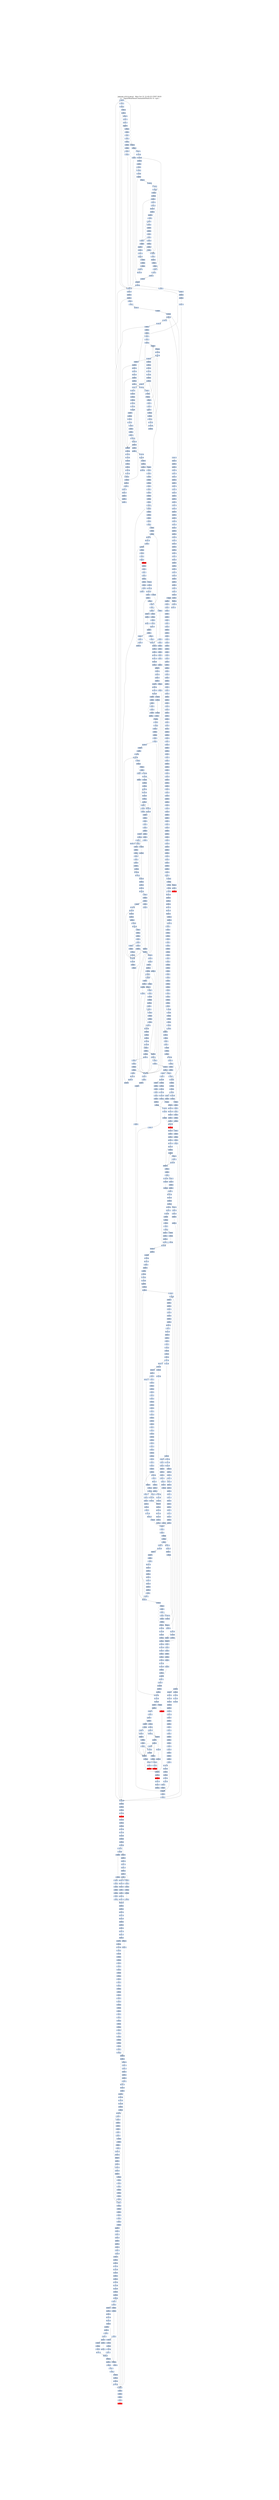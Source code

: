 digraph G {
node[shape=rectangle,style=filled,fillcolor=lightsteelblue,color=lightsteelblue]
bgcolor="transparent"
graph [label="Jakstab v0.8.4-devel   Mon Oct 21 21:02:23 CEST 2019\n-m ../Input/Real/linuxCommandsStatic/nl -b --cpa i", labelloc=t, fontsize=35, pad=30]
"0x0808d7e9"[label="0x0808d7e9\n"];
"0x0808d7eb"[label="0x0808d7eb\n"];
"0x0808d7ed"[label="0x0808d7ed\n"];
"0x0808d7ef"[label="0x0808d7ef\n"];
"0x0808d7e4"[label="0x0808d7e4\n"];
"0x080adfe5"[label="0x080adfe5\n"];
"0x0808d7e7"[label="0x0808d7e7\n"];
"0x0808d800"[label="0x0808d800\n"];
"0x0808d7f1"[label="0x0808d7f1\n"];
"0x0808d7f3"[label="0x0808d7f3\n"];
"0x0808d7f5"[label="0x0808d7f5\n"];
"0x0808d7f7"[label="0x0808d7f7\n"];
"0x0808d80b"[label="0x0808d80b\n"];
"0x0808d80e"[label="0x0808d80e\n"];
"0x0808d802"[label="0x0808d802\n"];
"0x0808d804"[label="0x0808d804\n"];
"0x0808d806"[label="0x0808d806\n"];
"0x0808d808"[label="0x0808d808\n"];
"0x0808d81a"[label="0x0808d81a\n"];
"0x0808d81c"[label="0x0808d81c\n"];
"0x0808d820"[label="0x0808d820\n"];
"0x0808d811"[label="0x0808d811\n"];
"0x0808d814"[label="0x0808d814\n"];
"0x0808d816"[label="0x0808d816\n"];
"0x0808d818"[label="0x0808d818\n"];
"0x0808d829"[label="0x0808d829\n"];
"0x0808d82b"[label="0x0808d82b\n"];
"0x0808d82f"[label="0x0808d82f\n"];
"0x0808d823"[label="0x0808d823\n"];
"0x0808d826"[label="0x0808d826\n"];
"0x0808d839"[label="0x0808d839\n"];
"0x0808d83f"[label="0x0808d83f\n"];
"0x0808d833"[label="0x0808d833\n"];
"0x0808d837"[label="0x0808d837\n"];
"0x0808d850"[label="0x0808d850\n"];
"0x0808d842"[label="0x0808d842\n"];
"0x0808d843"[label="0x0808d843\n"];
"0x0808d844"[label="0x0808d844\n"];
"0x0808d845"[label="0x0808d845\n"];
"0x0808d846"[label="0x0808d846\n",fillcolor="red"];
"0x0808d85b"[label="0x0808d85b\n"];
"0x0808d85d"[label="0x0808d85d\n"];
"0x08060854"[label="0x08060854\n"];
"0x0808d85f"[label="0x0808d85f\n"];
"0x0808f860"[label="0x0808f860\n"];
"0x0806085d"[label="0x0806085d\n"];
"0x0808d854"[label="0x0808d854\n"];
"0x0806085c"[label="0x0806085c\n"];
"0x0808d856"[label="0x0808d856\n"];
"0x0808d858"[label="0x0808d858\n"];
"0x0806085a"[label="0x0806085a\n"];
"0x08060868"[label="0x08060868\n"];
"0x0808d86b"[label="0x0808d86b\n"];
"0x08060863"[label="0x08060863\n"];
"0x0808d86f"[label="0x0808d86f\n"];
"0x0806086f"[label="0x0806086f\n"];
"0x08060870"[label="0x08060870\n"];
"0x0808d862"[label="0x0808d862\n"];
"0x0808d864"[label="0x0808d864\n"];
"0x0808d867"[label="0x0808d867\n"];
"0x08060869"[label="0x08060869\n"];
"0x0808d87b"[label="0x0808d87b\n"];
"0x0808d87f"[label="0x0808d87f\n"];
"0x0808d876"[label="0x0808d876\n"];
"0x0808d890"[label="0x0808d890\n"];
"0x0808d883"[label="0x0808d883\n"];
"0x0808d89a"[label="0x0808d89a\n"];
"0x0808d89c"[label="0x0808d89c\n"];
"0x0808d89e"[label="0x0808d89e\n"];
"0x0808d892"[label="0x0808d892\n"];
"0x0808d894"[label="0x0808d894\n"];
"0x0808d896"[label="0x0808d896\n"];
"0x0808d8a9"[label="0x0808d8a9\n"];
"0x0808d8ac"[label="0x0808d8ac\n"];
"0x0808d8a2"[label="0x0808d8a2\n"];
"0x0808d8a6"[label="0x0808d8a6\n"];
"0x0808d8bb"[label="0x0808d8bb\n"];
"0x0808d8bf"[label="0x0808d8bf\n"];
"0x0808d8b2"[label="0x0808d8b2\n"];
"0x0808d8b4"[label="0x0808d8b4\n"];
"0x0808d8b6"[label="0x0808d8b6\n"];
"0x0808d8c9"[label="0x0808d8c9\n"];
"0x0808d8cb"[label="0x0808d8cb\n"];
"0x0808d8cd"[label="0x0808d8cd\n"];
"0x0808b0d0"[label="0x0808b0d0\n"];
"0x0808d8c3"[label="0x0808d8c3\n"];
"0x0808d8c7"[label="0x0808d8c7\n"];
"0x0808b0d9"[label="0x0808b0d9\n"];
"0x0808d8da"[label="0x0808d8da\n"];
"0x0808d8dc"[label="0x0808d8dc\n"];
"0x0808d8de"[label="0x0808d8de\n"];
"0x0808b0df"[label="0x0808b0df\n"];
"0x0808d8e0"[label="0x0808d8e0\n"];
"0x0808b0d1"[label="0x0808b0d1\n"];
"0x0808d8d1"[label="0x0808d8d1\n"];
"0x0808b0d2"[label="0x0808b0d2\n"];
"0x0808b0d3"[label="0x0808b0d3\n"];
"0x0808d8d4"[label="0x0808d8d4\n"];
"0x0808b0d4"[label="0x0808b0d4\n"];
"0x0808d8d6"[label="0x0808d8d6\n"];
"0x0808d8d8"[label="0x0808d8d8\n"];
"0x0808d8ea"[label="0x0808d8ea\n"];
"0x0808d8ec"[label="0x0808d8ec\n"];
"0x0808b0ec"[label="0x0808b0ec\n"];
"0x0808d8ee"[label="0x0808d8ee\n"];
"0x0808b0ef"[label="0x0808b0ef\n"];
"0x0808d8f0"[label="0x0808d8f0\n"];
"0x0808b0e2"[label="0x0808b0e2\n"];
"0x0808d8e2"[label="0x0808d8e2\n"];
"0x0808d8e8"[label="0x0808d8e8\n"];
"0x0808b0e8"[label="0x0808b0e8\n"];
"0x0808d8f9"[label="0x0808d8f9\n"];
"0x0808b0f9"[label="0x0808b0f9\n"];
"0x0808b0fb"[label="0x0808b0fb\n"];
"0x0808d8fc"[label="0x0808d8fc\n"];
"0x0808b0fd"[label="0x0808b0fd\n"];
"0x0808d8fe"[label="0x0808d8fe\n"];
"0x0808d900"[label="0x0808d900\n"];
"0x0808b100"[label="0x0808b100\n"];
"0x0808b0f1"[label="0x0808b0f1\n"];
"0x0808d8f3"[label="0x0808d8f3\n"];
"0x0808b0f3"[label="0x0808b0f3\n"];
"0x0808d8f6"[label="0x0808d8f6\n"];
"0x0808b10a"[label="0x0808b10a\n"];
"0x0808d90a"[label="0x0808d90a\n"];
"0x0808b10c"[label="0x0808b10c\n"];
"0x0808b10e"[label="0x0808b10e\n"];
"0x0808d90e"[label="0x0808d90e\n"];
"0x0808d910"[label="0x0808d910\n"];
"0x0808b102"[label="0x0808b102\n"];
"0x0808d903"[label="0x0808d903\n"];
"0x0808d905"[label="0x0808d905\n"];
"0x0808b107"[label="0x0808b107\n"];
"0x0808b11a"[label="0x0808b11a\n"];
"0x0808d91b"[label="0x0808d91b\n"];
"0x0808b11c"[label="0x0808b11c\n"];
"0x0808d91f"[label="0x0808d91f\n"];
"0x0808b11f"[label="0x0808b11f\n"];
"0x0808b111"[label="0x0808b111\n"];
"0x0806091f"[label="0x0806091f\n"];
"0x0808d912"[label="0x0808d912\n"];
"0x0808b114"[label="0x0808b114\n"];
"0x0808d914"[label="0x0808d914\n"];
"0x0806091b"[label="0x0806091b\n"];
"0x0808b116"[label="0x0808b116\n"];
"0x0808b118"[label="0x0808b118\n"];
"0x0808d918"[label="0x0808d918\n"];
"0x0808b129"[label="0x0808b129\n"];
"0x0808d929"[label="0x0808d929\n"];
"0x08060927"[label="0x08060927\n"];
"0x08060923"[label="0x08060923\n"];
"0x0808e12e"[label="0x0808e12e\n"];
"0x0808b130"[label="0x0808b130\n"];
"0x0808d930"[label="0x0808d930\n"];
"0x0808b121"[label="0x0808b121\n"];
"0x0806092f"[label="0x0806092f\n"];
"0x0808b123"[label="0x0808b123\n"];
"0x0806092e"[label="0x0806092e\n"];
"0x0808d924"[label="0x0808d924\n"];
"0x0806092a"[label="0x0806092a\n"];
"0x0808d928"[label="0x0808d928\n"];
"0x0808d939"[label="0x0808d939\n"];
"0x0808b13a"[label="0x0808b13a\n"];
"0x0808b13b"[label="0x0808b13b\n"];
"0x0808d93b"[label="0x0808d93b\n"];
"0x0808b13c"[label="0x0808b13c\n"];
"0x0808b13d"[label="0x0808b13d\n"];
"0x0808d93d"[label="0x0808d93d\n"];
"0x0808b13e"[label="0x0808b13e\n"];
"0x0808d93f"[label="0x0808d93f\n"];
"0x0808b140"[label="0x0808b140\n"];
"0x0808e132"[label="0x0808e132\n"];
"0x0808d933"[label="0x0808d933\n"];
"0x0808b135"[label="0x0808b135\n"];
"0x0808d936"[label="0x0808d936\n"];
"0x0808e138"[label="0x0808e138\n"];
"0x0808b138"[label="0x0808b138\n"];
"0x312d302e"[label="0x312d302e\n"];
"0x0808b14b"[label="0x0808b14b\n"];
"0x0808d94d"[label="0x0808d94d\n"];
"0x0808b14e"[label="0x0808b14e\n"];
"0x0808d94f"[label="0x0808d94f\n"];
"0x0808b150"[label="0x0808b150\n"];
"0x0808d941"[label="0x0808d941\n"];
"0x0808b143"[label="0x0808b143\n"];
"0x0808d943"[label="0x0808d943\n"];
"0x0808b145"[label="0x0808b145\n"];
"0x0808b146"[label="0x0808b146\n"];
"0x0808d948"[label="0x0808d948\n"];
"0x0808b159"[label="0x0808b159\n"];
"0x0808d95a"[label="0x0808d95a\n"];
"0x0808b15a"[label="0x0808b15a\n"];
"0x0808b15b"[label="0x0808b15b\n"];
"0x0808d95d"[label="0x0808d95d\n"];
"0x0808d95e"[label="0x0808d95e\n"];
"0x0808b160"[label="0x0808b160\n"];
"0x0808d951"[label="0x0808d951\n"];
"0x08060160"[label="0x08060160\n"];
"0x0808b152"[label="0x0808b152\n"];
"0x0804c15f"[label="0x0804c15f\n",fillcolor="red"];
"0x0808d954"[label="0x0808d954\n"];
"0x0808b155"[label="0x0808b155\n"];
"0x0808d956"[label="0x0808d956\n"];
"0x0808b157"[label="0x0808b157\n"];
"0x0804c15c"[label="0x0804c15c\n"];
"0x0808b158"[label="0x0808b158\n"];
"0x0808b169"[label="0x0808b169\n"];
"0x0808d96b"[label="0x0808d96b\n"];
"0x08060163"[label="0x08060163\n"];
"0x0808d96e"[label="0x0808d96e\n"];
"0x08060164"[label="0x08060164\n"];
"0x08060161"[label="0x08060161\n"];
"0x0808e970"[label="0x0808e970\n"];
"0x08060162"[label="0x08060162\n"];
"0x0806016f"[label="0x0806016f\n"];
"0x0808d962"[label="0x0808d962\n"];
"0x0808b162"[label="0x0808b162\n"];
"0x0808b164"[label="0x0808b164\n"];
"0x0808b166"[label="0x0808b166\n"];
"0x08060169"[label="0x08060169\n"];
"0x0808d967"[label="0x0808d967\n"];
"0x08060177"[label="0x08060177\n"];
"0x0808d979"[label="0x0808d979\n"];
"0x08060175"[label="0x08060175\n"];
"0x0808e97d"[label="0x0808e97d\n"];
"0x0808d97d"[label="0x0808d97d\n"];
"0x0808d97f"[label="0x0808d97f\n"];
"0x0808e980"[label="0x0808e980\n"];
"0x0808e971"[label="0x0808e971\n"];
"0x0808d971"[label="0x0808d971\n"];
"0x08060180"[label="0x08060180\n"];
"0x0808e972"[label="0x0808e972\n"];
"0x0808d973"[label="0x0808d973\n"];
"0x0808e977"[label="0x0808e977\n"];
"0x0806017a"[label="0x0806017a\n"];
"0x0808d989"[label="0x0808d989\n"];
"0x08060188"[label="0x08060188\n"];
"0x0808e98a"[label="0x0808e98a\n"];
"0x08060186"[label="0x08060186\n"];
"0x0808e98c"[label="0x0808e98c\n"];
"0x0808e98f"[label="0x0808e98f\n"];
"0x0808d990"[label="0x0808d990\n"];
"0x0808e990"[label="0x0808e990\n"];
"0x0806018f"[label="0x0806018f\n"];
"0x0808d982"[label="0x0808d982\n"];
"0x0808e986"[label="0x0808e986\n"];
"0x0808d988"[label="0x0808d988\n"];
"0x0808e988"[label="0x0808e988\n"];
"0x0806018a"[label="0x0806018a\n"];
"0x0808d99b"[label="0x0808d99b\n"];
"0x08060196"[label="0x08060196\n"];
"0x08060194"[label="0x08060194\n"];
"0x0808d99e"[label="0x0808d99e\n"];
"0x08060191"[label="0x08060191\n"];
"0x0808d9a0"[label="0x0808d9a0\n"];
"0x0806019f"[label="0x0806019f\n"];
"0x0808e991"[label="0x0808e991\n"];
"0x0808d995"[label="0x0808d995\n"];
"0x0806019c"[label="0x0806019c\n"];
"0x08060199"[label="0x08060199\n"];
"0x0808e998"[label="0x0808e998\n"];
"0x0808d998"[label="0x0808d998\n"];
"0x0808d9aa"[label="0x0808d9aa\n"];
"0x080601a8"[label="0x080601a8\n"];
"0x080601a5"[label="0x080601a5\n"];
"0x080c11b0"[label="0x080c11b0\n"];
"0x0808d9ad"[label="0x0808d9ad\n"];
"0x0808d9af"[label="0x0808d9af\n"];
"0x080601a2"[label="0x080601a2\n"];
"0x080601af"[label="0x080601af\n"];
"0x0808d9a4"[label="0x0808d9a4\n"];
"0x080601ac"[label="0x080601ac\n"];
"0x0808d9a8"[label="0x0808d9a8\n"];
"0x080601aa"[label="0x080601aa\n"];
"0x0808d9bb"[label="0x0808d9bb\n"];
"0x080c11bf"[label="0x080c11bf\n"];
"0x080601b6"[label="0x080601b6\n"];
"0x080601b4"[label="0x080601b4\n"];
"0x080c11bb"[label="0x080c11bb\n"];
"0x080601b2"[label="0x080601b2\n"];
"0x0808d9b1"[label="0x0808d9b1\n"];
"0x080601bf"[label="0x080601bf\n"];
"0x080c11b7"[label="0x080c11b7\n"];
"0x0808d9b5"[label="0x0808d9b5\n"];
"0x080c11b1"[label="0x080c11b1\n"];
"0x080c11b2"[label="0x080c11b2\n"];
"0x080c11b3"[label="0x080c11b3\n"];
"0x0808d9b7"[label="0x0808d9b7\n"];
"0x080601b9"[label="0x080601b9\n"];
"0x080c11b4"[label="0x080c11b4\n"];
"0x080c11cd"[label="0x080c11cd\n"];
"0x080601c8"[label="0x080601c8\n"];
"0x0808d9cd"[label="0x0808d9cd\n"];
"0x080c11c9"[label="0x080c11c9\n"];
"0x0808d9cf"[label="0x0808d9cf\n"];
"0x080601c1"[label="0x080601c1\n"];
"0x080c11cb"[label="0x080c11cb\n"];
"0x0808d9c1"[label="0x0808d9c1\n"];
"0x080601cf"[label="0x080601cf\n"];
"0x080c11c7"[label="0x080c11c7\n"];
"0x080601cd"[label="0x080601cd\n"];
"0x0808d9c5"[label="0x0808d9c5\n"];
"0x080c11c3"[label="0x080c11c3\n"];
"0x0808d9c8"[label="0x0808d9c8\n"];
"0x080601ca"[label="0x080601ca\n"];
"0x0808d9d9"[label="0x0808d9d9\n"];
"0x080601d8"[label="0x080601d8\n"];
"0x080c11de"[label="0x080c11de\n"];
"0x0808d9db"[label="0x0808d9db\n"];
"0x080c11e0"[label="0x080c11e0\n"];
"0x0808d9dc"[label="0x0808d9dc\n"];
"0x080c11d9"[label="0x080c11d9\n"];
"0x0808d9e0"[label="0x0808d9e0\n"];
"0x080601d2"[label="0x080601d2\n"];
"0x0808d9d1"[label="0x0808d9d1\n"];
"0x080c11d5"[label="0x080c11d5\n"];
"0x080c11d7"[label="0x080c11d7\n"];
"0x0808d9d3"[label="0x0808d9d3\n"];
"0x080601de"[label="0x080601de\n"];
"0x0808d9d5"[label="0x0808d9d5\n"];
"0x080601dc"[label="0x080601dc\n"];
"0x0808d9d7"[label="0x0808d9d7\n"];
"0x080c11d3"[label="0x080c11d3\n"];
"0x080601e7"[label="0x080601e7\n"];
"0x0808d9ea"[label="0x0808d9ea\n"];
"0x080c11ee"[label="0x080c11ee\n"];
"0x080601e5"[label="0x080601e5\n"];
"0x0808d9ec"[label="0x0808d9ec\n"];
"0x080c11f0"[label="0x080c11f0\n"];
"0x080601e3"[label="0x080601e3\n"];
"0x0808d9ee"[label="0x0808d9ee\n"];
"0x080c11ea"[label="0x080c11ea\n"];
"0x080c11ec"[label="0x080c11ec\n"];
"0x0808d9f0"[label="0x0808d9f0\n"];
"0x080601f0"[label="0x080601f0\n"];
"0x080c11e6"[label="0x080c11e6\n"];
"0x080601ed"[label="0x080601ed\n"];
"0x0808d9e3"[label="0x0808d9e3\n"];
"0x080c11e8"[label="0x080c11e8\n"];
"0x080c11e2"[label="0x080c11e2\n"];
"0x080c11e4"[label="0x080c11e4\n"];
"0x0808d9e8"[label="0x0808d9e8\n"];
"0x080601ea"[label="0x080601ea\n"];
"0x0808d9fc"[label="0x0808d9fc\n"];
"0x080c1200"[label="0x080c1200\n"];
"0x080601f6"[label="0x080601f6\n"];
"0x080601f3"[label="0x080601f3\n"];
"0x080c11f9"[label="0x080c11f9\n"];
"0x0808d9fe"[label="0x0808d9fe\n"];
"0x080c11fa"[label="0x080c11fa\n"];
"0x080c11fb"[label="0x080c11fb\n"];
"0x0808d9f2"[label="0x0808d9f2\n"];
"0x080c11f7"[label="0x080c11f7\n"];
"0x0808d9f4"[label="0x0808d9f4\n"];
"0x080c11f8"[label="0x080c11f8\n"];
"0x080601fc"[label="0x080601fc\n"];
"0x080c11f2"[label="0x080c11f2\n"];
"0x080c11f4"[label="0x080c11f4\n"];
"0x0808d9f8"[label="0x0808d9f8\n"];
"0x08060207"[label="0x08060207\n"];
"0x0808da0b"[label="0x0808da0b\n"];
"0x080c1210"[label="0x080c1210\n"];
"0x080c120a"[label="0x080c120a\n"];
"0x08060204"[label="0x08060204\n"];
"0x08060202"[label="0x08060202\n"];
"0x0806020f"[label="0x0806020f\n"];
"0x0808da02"[label="0x0808da02\n"];
"0x080c1207"[label="0x080c1207\n"];
"0x0808da06"[label="0x0808da06\n"];
"0x080c1202"[label="0x080c1202\n"];
"0x0806020c"[label="0x0806020c\n"];
"0x08060209"[label="0x08060209\n"];
"0x080c1204"[label="0x080c1204\n"];
"0x0808da1a"[label="0x0808da1a\n"];
"0x08060215"[label="0x08060215\n"];
"0x080c121f"[label="0x080c121f\n"];
"0x080c1219"[label="0x080c1219\n"];
"0x0808da1f"[label="0x0808da1f\n"];
"0x080c121b"[label="0x080c121b\n"];
"0x0806021f"[label="0x0806021f\n"];
"0x080c1217"[label="0x080c1217\n"];
"0x0808da15"[label="0x0808da15\n"];
"0x080c1212"[label="0x080c1212\n"];
"0x08060219"[label="0x08060219\n"];
"0x080c122d"[label="0x080c122d\n"];
"0x0808da29"[label="0x0808da29\n"];
"0x08060228"[label="0x08060228\n"];
"0x0808da2b"[label="0x0808da2b\n"];
"0x08060226"[label="0x08060226\n"];
"0x080c1229"[label="0x080c1229\n"];
"0x08060224"[label="0x08060224\n"];
"0x0808da2e"[label="0x0808da2e\n"];
"0x080c122b"[label="0x080c122b\n"];
"0x0808da21"[label="0x0808da21\n"];
"0x080c1225"[label="0x080c1225\n"];
"0x0808da23"[label="0x0808da23\n"];
"0x080c1221"[label="0x080c1221\n"];
"0x0808da25"[label="0x0808da25\n"];
"0x0806022c"[label="0x0806022c\n"];
"0x080c1223"[label="0x080c1223\n"];
"0x0806022a"[label="0x0806022a\n"];
"0x08060237"[label="0x08060237\n"];
"0x080c123f"[label="0x080c123f\n"];
"0x08060235"[label="0x08060235\n"];
"0x0808da3c"[label="0x0808da3c\n"];
"0x080c1239"[label="0x080c1239\n"];
"0x0808da3e"[label="0x0808da3e\n"];
"0x080c123b"[label="0x080c123b\n"];
"0x08060232"[label="0x08060232\n"];
"0x0806023f"[label="0x0806023f\n"];
"0x080c1235"[label="0x080c1235\n"];
"0x0808da32"[label="0x0808da32\n"];
"0x080c1237"[label="0x080c1237\n"];
"0x080c1231"[label="0x080c1231\n"];
"0x0808da36"[label="0x0808da36\n"];
"0x0806023c"[label="0x0806023c\n"];
"0x080c1233"[label="0x080c1233\n"];
"0x08060247"[label="0x08060247\n"];
"0x08060245"[label="0x08060245\n"];
"0x080c124f"[label="0x080c124f\n"];
"0x0808da4d"[label="0x0808da4d\n"];
"0x080c1249"[label="0x080c1249\n"];
"0x0808da4f"[label="0x0808da4f\n"];
"0x080c124b"[label="0x080c124b\n"];
"0x08060242"[label="0x08060242\n"];
"0x0806024f"[label="0x0806024f\n"];
"0x080c1245"[label="0x080c1245\n"];
"0x080c1247"[label="0x080c1247\n"];
"0x0808da44"[label="0x0808da44\n"];
"0x080c1241"[label="0x080c1241\n"];
"0x0808da47"[label="0x0808da47\n"];
"0x080c1243"[label="0x080c1243\n"];
"0x08060249"[label="0x08060249\n"];
"0x080c125d"[label="0x080c125d\n"];
"0x08060258"[label="0x08060258\n"];
"0x0808da5a"[label="0x0808da5a\n"];
"0x080c125f"[label="0x080c125f\n"];
"0x0808da5c"[label="0x0808da5c\n"];
"0x08060253"[label="0x08060253\n"];
"0x080c1259"[label="0x080c1259\n"];
"0x0808da5f"[label="0x0808da5f\n"];
"0x080c125b"[label="0x080c125b\n"];
"0x080c1257"[label="0x080c1257\n"];
"0x080c1251"[label="0x080c1251\n"];
"0x0806025c"[label="0x0806025c\n"];
"0x080c1253"[label="0x080c1253\n"];
"0x0808da58"[label="0x0808da58\n"];
"0x080c126e"[label="0x080c126e\n"];
"0x0808da6c"[label="0x0808da6c\n"];
"0x080c126a"[label="0x080c126a\n"];
"0x08060264"[label="0x08060264\n"];
"0x080c126c"[label="0x080c126c\n"];
"0x0808da70"[label="0x0808da70\n"];
"0x080c1265"[label="0x080c1265\n"];
"0x080c1267"[label="0x080c1267\n"];
"0x0808da63"[label="0x0808da63\n"];
"0x080c1261"[label="0x080c1261\n"];
"0x0808da66"[label="0x0808da66\n"];
"0x0806026c"[label="0x0806026c\n"];
"0x080c1263"[label="0x080c1263\n"];
"0x0808da68"[label="0x0808da68\n"];
"0x0808da79"[label="0x0808da79\n"];
"0x080c1280"[label="0x080c1280\n"];
"0x08060271"[label="0x08060271\n"];
"0x0808da80"[label="0x0808da80\n"];
"0x080c1275"[label="0x080c1275\n"];
"0x0808da74"[label="0x0808da74\n"];
"0x080c1271"[label="0x080c1271\n"];
"0x080c1272"[label="0x080c1272\n"];
"0x0808da76"[label="0x0808da76\n"];
"0x080c1273"[label="0x080c1273\n"];
"0x08060279"[label="0x08060279\n"];
"0x080c1274"[label="0x080c1274\n"];
"0x080c128d"[label="0x080c128d\n"];
"0x0808da89"[label="0x0808da89\n"];
"0x080c1290"[label="0x080c1290\n"];
"0x080c1289"[label="0x080c1289\n"];
"0x08060284"[label="0x08060284\n"];
"0x0808da8e"[label="0x0808da8e\n"];
"0x080c128a"[label="0x080c128a\n"];
"0x080c128b"[label="0x080c128b\n"];
"0x0808da90"[label="0x0808da90\n"];
"0x080c128c"[label="0x080c128c\n"];
"0x080c1286"[label="0x080c1286\n"];
"0x0808da82"[label="0x0808da82\n"];
"0x0806028b"[label="0x0806028b\n"];
"0x0808da85"[label="0x0808da85\n"];
"0x080c1282"[label="0x080c1282\n"];
"0x0808da87"[label="0x0808da87\n"];
"0x080c1284"[label="0x080c1284\n"];
"0x080c129d"[label="0x080c129d\n"];
"0x080c129e"[label="0x080c129e\n"];
"0x080c129f"[label="0x080c129f\n"];
"0x080c12a0"[label="0x080c12a0\n"];
"0x08060296"[label="0x08060296\n"];
"0x080c129a"[label="0x080c129a\n"];
"0x0808daa0"[label="0x0808daa0\n"];
"0x080c1296"[label="0x080c1296\n"];
"0x080602a0"[label="0x080602a0\n"];
"0x0808da92"[label="0x0808da92\n"];
"0x080c1298"[label="0x080c1298\n"];
"0x0808da94"[label="0x0808da94\n"];
"0x0806029b"[label="0x0806029b\n"];
"0x0808da96"[label="0x0808da96\n"];
"0x080c1292"[label="0x080c1292\n"];
"0x08060299"[label="0x08060299\n"];
"0x0808da98"[label="0x0808da98\n"];
"0x080c1294"[label="0x080c1294\n"];
"0x080602a7"[label="0x080602a7\n"];
"0x080c12ae"[label="0x080c12ae\n"];
"0x080602a5"[label="0x080602a5\n"];
"0x0808daab"[label="0x0808daab\n"];
"0x080c12b0"[label="0x080c12b0\n"];
"0x0808daae"[label="0x0808daae\n"];
"0x080c12aa"[label="0x080c12aa\n"];
"0x080c12ac"[label="0x080c12ac\n"];
"0x080602af"[label="0x080602af\n"];
"0x0808daa2"[label="0x0808daa2\n"];
"0x080c12a8"[label="0x080c12a8\n"];
"0x0808daa4"[label="0x0808daa4\n"];
"0x080c12a1"[label="0x080c12a1\n"];
"0x080602ac"[label="0x080602ac\n"];
"0x0808daa6"[label="0x0808daa6\n"];
"0x080602a9"[label="0x080602a9\n"];
"0x0808daa8"[label="0x0808daa8\n"];
"0x080602b8"[label="0x080602b8\n"];
"0x0808dabb"[label="0x0808dabb\n"];
"0x080c12c0"[label="0x080c12c0\n"];
"0x0808dabd"[label="0x0808dabd\n"];
"0x080602b4"[label="0x080602b4\n"];
"0x080602b1"[label="0x080602b1\n"];
"0x0808dac0"[label="0x0808dac0\n"];
"0x080602bf"[label="0x080602bf\n"];
"0x0808dab1"[label="0x0808dab1\n"];
"0x080c12b7"[label="0x080c12b7\n"];
"0x0808dab4"[label="0x0808dab4\n"];
"0x080602bc"[label="0x080602bc\n"];
"0x0808dab6"[label="0x0808dab6\n"];
"0x080c12b2"[label="0x080c12b2\n"];
"0x0808dab8"[label="0x0808dab8\n"];
"0x080602c8"[label="0x080602c8\n"];
"0x080602c5"[label="0x080602c5\n"];
"0x0808dacc"[label="0x0808dacc\n"];
"0x0808dad0"[label="0x0808dad0\n"];
"0x0808dac3"[label="0x0808dac3\n"];
"0x080602ce"[label="0x080602ce\n"];
"0x080602cb"[label="0x080602cb\n"];
"0x0808dac6"[label="0x0808dac6\n"];
"0x080c12c2"[label="0x080c12c2\n"];
"0x0808dac8"[label="0x0808dac8\n"];
"0x080c12c4"[label="0x080c12c4\n"];
"0x0808dada"[label="0x0808dada\n"];
"0x08060ad5"[label="0x08060ad5\n"];
"0x080602d6"[label="0x080602d6\n"];
"0x0808dade"[label="0x0808dade\n"];
"0x080602d4"[label="0x080602d4\n"];
"0x080602d1"[label="0x080602d1\n"];
"0x08060ad2"[label="0x08060ad2\n"];
"0x0808dad4"[label="0x0808dad4\n"];
"0x080602dc"[label="0x080602dc\n"];
"0x080602d9"[label="0x080602d9\n"];
"0x0808daeb"[label="0x0808daeb\n"];
"0x080602e6"[label="0x080602e6\n"];
"0x080602e4"[label="0x080602e4\n"];
"0x080602e1"[label="0x080602e1\n"];
"0x0808daf0"[label="0x0808daf0\n"];
"0x0808dae2"[label="0x0808dae2\n"];
"0x080602f0"[label="0x080602f0\n"];
"0x0808dae6"[label="0x0808dae6\n"];
"0x080602e9"[label="0x080602e9\n"];
"0x0808daf9"[label="0x0808daf9\n"];
"0x080602f5"[label="0x080602f5\n"];
"0x0808dafb"[label="0x0808dafb\n"];
"0x0808dafd"[label="0x0808dafd\n"];
"0x0808daff"[label="0x0808daff\n"];
"0x080602f2"[label="0x080602f2\n"];
"0x08060300"[label="0x08060300\n"];
"0x0808daf3"[label="0x0808daf3\n"];
"0x080602fd"[label="0x080602fd\n"];
"0x0808daf5"[label="0x0808daf5\n"];
"0x080602f9"[label="0x080602f9\n"];
"0x0808db0d"[label="0x0808db0d\n"];
"0x0808db0f"[label="0x0808db0f\n"];
"0x08060302"[label="0x08060302\n"];
"0x0808db02"[label="0x0808db02\n"];
"0x08060310"[label="0x08060310\n"];
"0x0808db06"[label="0x0808db06\n"];
"0x08060309"[label="0x08060309\n"];
"0x0808db1a"[label="0x0808db1a\n"];
"0x08060316"[label="0x08060316\n"];
"0x08060314"[label="0x08060314\n"];
"0x0808db1e"[label="0x0808db1e\n"];
"0x0808db20"[label="0x0808db20\n"];
"0x0808db11"[label="0x0808db11\n"];
"0x08060320"[label="0x08060320\n"];
"0x0806031d"[label="0x0806031d\n"];
"0x0808db15"[label="0x0808db15\n"];
"0x0808db18"[label="0x0808db18\n"];
"0x0808db29"[label="0x0808db29\n"];
"0x08060326"[label="0x08060326\n"];
"0x08060323"[label="0x08060323\n"];
"0x0808db2d"[label="0x0808db2d\n"];
"0x0806032f"[label="0x0806032f\n"];
"0x08060330"[label="0x08060330\n",fillcolor="red"];
"0x0806032d"[label="0x0806032d\n"];
"0x0806032e"[label="0x0806032e\n"];
"0x0808db25"[label="0x0808db25\n"];
"0x0806032c"[label="0x0806032c\n"];
"0x08060337"[label="0x08060337\n"];
"0x0808db3a"[label="0x0808db3a\n"];
"0x0808db3e"[label="0x0808db3e\n"];
"0x08060334"[label="0x08060334\n"];
"0x08060331"[label="0x08060331\n"];
"0x0806033f"[label="0x0806033f\n"];
"0x0808db32"[label="0x0808db32\n"];
"0x0808db36"[label="0x0808db36\n"];
"0x0806033c"[label="0x0806033c\n"];
"0x0806033a"[label="0x0806033a\n"];
"0x0808db4a"[label="0x0808db4a\n"];
"0x08060348"[label="0x08060348\n"];
"0x0808db4d"[label="0x0808db4d\n"];
"0x08060343"[label="0x08060343\n"];
"0x08060341"[label="0x08060341\n"];
"0x0808db42"[label="0x0808db42\n"];
"0x0806034e"[label="0x0806034e\n"];
"0x0808db46"[label="0x0808db46\n"];
"0x08060353"[label="0x08060353\n"];
"0x0808db5f"[label="0x0808db5f\n"];
"0x0808db51"[label="0x0808db51\n"];
"0x08060360"[label="0x08060360\n"];
"0x0806035e"[label="0x0806035e\n"];
"0x0806035b"[label="0x0806035b\n"];
"0x08060359"[label="0x08060359\n"];
"0x08060367"[label="0x08060367\n"];
"0x0808db6c"[label="0x0808db6c\n"];
"0x08060363"[label="0x08060363\n"];
"0x0806036c"[label="0x0806036c\n"];
"0x0808db67"[label="0x0808db67\n"];
"0x0806036a"[label="0x0806036a\n"];
"0x08060378"[label="0x08060378\n"];
"0x08060375"[label="0x08060375\n"];
"0x0808db7b"[label="0x0808db7b\n"];
"0x0808db7f"[label="0x0808db7f\n"];
"0x08060372"[label="0x08060372\n"];
"0x0806037f"[label="0x0806037f\n"];
"0x0808db71"[label="0x0808db71\n"];
"0x0808db73"[label="0x0808db73\n"];
"0x0808db77"[label="0x0808db77\n"];
"0x0806037a"[label="0x0806037a\n"];
"0x0808db8b"[label="0x0808db8b\n"];
"0x0808db8e"[label="0x0808db8e\n"];
"0x08060384"[label="0x08060384\n"];
"0x0808db81"[label="0x0808db81\n"];
"0x0806038d"[label="0x0806038d\n"];
"0x0808db84"[label="0x0808db84\n"];
"0x0808db86"[label="0x0808db86\n"];
"0x0808db88"[label="0x0808db88\n"];
"0x0806038a"[label="0x0806038a\n"];
"0x0808db9b"[label="0x0808db9b\n"];
"0x08060393"[label="0x08060393\n"];
"0x0808db9f"[label="0x0808db9f\n"];
"0x0808db91"[label="0x0808db91\n"];
"0x0805fb9e"[label="0x0805fb9e\n"];
"0x0806039e"[label="0x0806039e\n"];
"0x0808db94"[label="0x0808db94\n"];
"0x0808db96"[label="0x0808db96\n"];
"0x0806039c"[label="0x0806039c\n"];
"0x08060399"[label="0x08060399\n"];
"0x0808db98"[label="0x0808db98\n"];
"0x0808dbaa"[label="0x0808dbaa\n"];
"0x080673a6"[label="0x080673a6\n"];
"0x080673a3"[label="0x080673a3\n"];
"0x0805fba1"[label="0x0805fba1\n"];
"0x080603a4"[label="0x080603a4\n"];
"0x080603a1"[label="0x080603a1\n"];
"0x0808dba2"[label="0x0808dba2\n"];
"0x080603b0"[label="0x080603b0\n"];
"0x080603ad"[label="0x080603ad\n"];
"0x080603aa"[label="0x080603aa\n"];
"0x0808dbba"[label="0x0808dbba\n"];
"0x080603b5"[label="0x080603b5\n"];
"0x0808dbbc"[label="0x0808dbbc\n"];
"0x0808dbb1"[label="0x0808dbb1\n"];
"0x080603be"[label="0x080603be\n"];
"0x0808dbb6"[label="0x0808dbb6\n"];
"0x080603bc"[label="0x080603bc\n"];
"0x080603c1"[label="0x080603c1\n"];
"0x0808dbd0"[label="0x0808dbd0\n"];
"0x080603d0"[label="0x080603d0\n"];
"0x0808dbc2"[label="0x0808dbc2\n"];
"0x080603d5"[label="0x080603d5\n"];
"0x0808dbdd"[label="0x0808dbdd\n"];
"0x080603e0"[label="0x080603e0\n"];
"0x080603dd"[label="0x080603dd\n"];
"0x080603db"[label="0x080603db\n"];
"0x080603dc"[label="0x080603dc\n"];
"0x0808dbd8"[label="0x0808dbd8\n"];
"0x080603da"[label="0x080603da\n"];
"0x080603e6"[label="0x080603e6\n"];
"0x0808dbe1"[label="0x0808dbe1\n"];
"0x080603ee"[label="0x080603ee\n"];
"0x080603ec"[label="0x080603ec\n"];
"0x080603ea"[label="0x080603ea\n"];
"0x080603fd"[label="0x080603fd\n"];
"0x080603f9"[label="0x080603f9\n"];
"0x08060408"[label="0x08060408\n"];
"0x08060403"[label="0x08060403\n"];
"0x0806040f"[label="0x0806040f\n"];
"0x08060416"[label="0x08060416\n"];
"0x0806041c"[label="0x0806041c\n"];
"0x08060427"[label="0x08060427\n"];
"0x08060423"[label="0x08060423\n"];
"0x0806042f"[label="0x0806042f\n"];
"0x08060429"[label="0x08060429\n"];
"0x08060437"[label="0x08060437\n"];
"0x08060434"[label="0x08060434\n"];
"0x08060431"[label="0x08060431\n"];
"0x0806043f"[label="0x0806043f\n"];
"0x0806043e"[label="0x0806043e\n"];
"0x0806043b"[label="0x0806043b\n"];
"0x08060439"[label="0x08060439\n"];
"0x08060447"[label="0x08060447\n"];
"0x08060444"[label="0x08060444\n"];
"0x0806044b"[label="0x0806044b\n"];
"0x08060456"[label="0x08060456\n"];
"0x08060454"[label="0x08060454\n"];
"0x08060451"[label="0x08060451\n"];
"0x08060460"[label="0x08060460\n"];
"0x0806045e"[label="0x0806045e\n"];
"0x0806045c"[label="0x0806045c\n"];
"0x08060465"[label="0x08060465\n"];
"0x0808dc70"[label="0x0808dc70\n"];
"0x08060470"[label="0x08060470\n"];
"0x0806046e"[label="0x0806046e\n"];
"0x0806046b"[label="0x0806046b\n"];
"0x0808dc79"[label="0x0808dc79\n"];
"0x08060476"[label="0x08060476\n"];
"0x08060474"[label="0x08060474\n"];
"0x0808dc7f"[label="0x0808dc7f\n"];
"0x0808dc71"[label="0x0808dc71\n"];
"0x08060480"[label="0x08060480\n"];
"0x0808dc72"[label="0x0808dc72\n"];
"0x0808dc73"[label="0x0808dc73\n"];
"0x0808dc74"[label="0x0808dc74\n"];
"0x0806047a"[label="0x0806047a\n"];
"0x0808dc89"[label="0x0808dc89\n"];
"0x08060488"[label="0x08060488\n"];
"0x08060486"[label="0x08060486\n"];
"0x0808dc8d"[label="0x0808dc8d\n"];
"0x08060482"[label="0x08060482\n"];
"0x0808dc82"[label="0x0808dc82\n"];
"0x0806048d"[label="0x0806048d\n"];
"0x0808dc99"[label="0x0808dc99\n"];
"0x08060498"[label="0x08060498\n"];
"0x0808dc9b"[label="0x0808dc9b\n"];
"0x08060496"[label="0x08060496\n"];
"0x08060493"[label="0x08060493\n"];
"0x0808dc9d"[label="0x0808dc9d\n"];
"0x0806049d"[label="0x0806049d\n"];
"0x0808dc93"[label="0x0808dc93\n"];
"0x0808dc97"[label="0x0808dc97\n"];
"0x0808dca9"[label="0x0808dca9\n"];
"0x080604a8"[label="0x080604a8\n"];
"0x08049ca7"[label="0x08049ca7\n"];
"0x080604a6"[label="0x080604a6\n"];
"0x080604a3"[label="0x080604a3\n"];
"0x080ae4b0"[label="0x080ae4b0\n"];
"0x0808dcaf"[label="0x0808dcaf\n"];
"0x08049ca4"[label="0x08049ca4\n"];
"0x080604b0"[label="0x080604b0\n"];
"0x0808dca3"[label="0x0808dca3\n"];
"0x080604aa"[label="0x080604aa\n"];
"0x080604b8"[label="0x080604b8\n"];
"0x0808dcbb"[label="0x0808dcbb\n"];
"0x0804c4b7"[label="0x0804c4b7\n"];
"0x080ae4ba"[label="0x080ae4ba\n"];
"0x080ae4bf"[label="0x080ae4bf\n"];
"0x080604c0"[label="0x080604c0\n"];
"0x080ae4b1"[label="0x080ae4b1\n"];
"0x0808dcb5"[label="0x0808dcb5\n"];
"0x0804c4ba"[label="0x0804c4ba\n"];
"0x0808dcb7"[label="0x0808dcb7\n"];
"0x080ae4b6"[label="0x080ae4b6\n"];
"0x0808dcc9"[label="0x0808dcc9\n"];
"0x0808dccb"[label="0x0808dccb\n"];
"0x080ae4c9"[label="0x080ae4c9\n"];
"0x080604c3"[label="0x080604c3\n"];
"0x080ae4cf"[label="0x080ae4cf\n"];
"0x0808dccf"[label="0x0808dccf\n"];
"0x080604cf"[label="0x080604cf\n"];
"0x0808dcc1"[label="0x0808dcc1\n"];
"0x080ae4c7"[label="0x080ae4c7\n"];
"0x0808dcc5"[label="0x0808dcc5\n"];
"0x080604c9"[label="0x080604c9\n"];
"0x080ae4c5"[label="0x080ae4c5\n"];
"0x0808dcd9"[label="0x0808dcd9\n"];
"0x080ae4d9"[label="0x080ae4d9\n"];
"0x080604d5"[label="0x080604d5\n"];
"0x0808dcdd"[label="0x0808dcdd\n"];
"0x080ae4de"[label="0x080ae4de\n"];
"0x080ae4d3"[label="0x080ae4d3\n"];
"0x080ae4d4"[label="0x080ae4d4\n"];
"0x080ae4d1"[label="0x080ae4d1\n"];
"0x0808dcd5"[label="0x0808dcd5\n"];
"0x080604db"[label="0x080604db\n"];
"0x080ae4d8"[label="0x080ae4d8\n"];
"0x0808dcd7"[label="0x0808dcd7\n"];
"0x080604e8"[label="0x080604e8\n"];
"0x080604e6"[label="0x080604e6\n"];
"0x0808dced"[label="0x0808dced\n"];
"0x080604e4"[label="0x080604e4\n"];
"0x080604e1"[label="0x080604e1\n"];
"0x0808dce3"[label="0x0808dce3\n"];
"0x080604ec"[label="0x080604ec\n"];
"0x0808dce7"[label="0x0808dce7\n"];
"0x080604ea"[label="0x080604ea\n"];
"0x0808dcfc"[label="0x0808dcfc\n"];
"0x0808dd00"[label="0x0808dd00\n"];
"0x0808dcf1"[label="0x0808dcf1\n"];
"0x0808dcf8"[label="0x0808dcf8\n"];
"0x0808dd0b"[label="0x0808dd0b\n"];
"0x0808dd06"[label="0x0808dd06\n"];
"0x0808dd1b"[label="0x0808dd1b\n"];
"0x0808dd1f"[label="0x0808dd1f\n"];
"0x0808dd11"[label="0x0808dd11\n"];
"0x0808dd15"[label="0x0808dd15\n"];
"0x0808dd17"[label="0x0808dd17\n"];
"0x0808dd2b"[label="0x0808dd2b\n"];
"0x080b6d30"[label="0x080b6d30\n"];
"0x0808dd21"[label="0x0808dd21\n"];
"0x0808dd27"[label="0x0808dd27\n"];
"0x0808dd39"[label="0x0808dd39\n"];
"0x0808dd3b"[label="0x0808dd3b\n"];
"0x080b6d39"[label="0x080b6d39\n"];
"0x0808dd3d"[label="0x0808dd3d\n"];
"0x080b6d3f"[label="0x080b6d3f\n"];
"0x080b6d34"[label="0x080b6d34\n"];
"0x0808dd31"[label="0x0808dd31\n"];
"0x080b6d33"[label="0x080b6d33\n"];
"0x080b6d32"[label="0x080b6d32\n"];
"0x080b6d31"[label="0x080b6d31\n"];
"0x0808dd35"[label="0x0808dd35\n"];
"0x080b6d4c"[label="0x080b6d4c\n"];
"0x0808dd4b"[label="0x0808dd4b\n"];
"0x080b6d4a"[label="0x080b6d4a\n"];
"0x080b6d50"[label="0x080b6d50\n"];
"0x080b6d4e"[label="0x080b6d4e\n"];
"0x0808dd50"[label="0x0808dd50\n"];
"0x08063550"[label="0x08063550\n"];
"0x0808dd43"[label="0x0808dd43\n"];
"0x080b6d42"[label="0x080b6d42\n"];
"0x0808dd47"[label="0x0808dd47\n"];
"0x080b6d46"[label="0x080b6d46\n"];
"0x0808dd59"[label="0x0808dd59\n"];
"0x080b6d5b"[label="0x080b6d5b\n"];
"0x080b6d59"[label="0x080b6d59\n"];
"0x0808dd5d"[label="0x0808dd5d\n"];
"0x080b6d5f"[label="0x080b6d5f\n"];
"0x08063551"[label="0x08063551\n"];
"0x080b6d5d"[label="0x080b6d5d\n"];
"0x080b6d53"[label="0x080b6d53\n"];
"0x0808dd54"[label="0x0808dd54\n"];
"0x080b6d57"[label="0x080b6d57\n"];
"0x080b6d69"[label="0x080b6d69\n"];
"0x0808dd6d"[label="0x0808dd6d\n"];
"0x080b6d6e"[label="0x080b6d6e\n"];
"0x0808dd63"[label="0x0808dd63\n"];
"0x080b6d61"[label="0x080b6d61\n"];
"0x080b6d67"[label="0x080b6d67\n"];
"0x0808dd68"[label="0x0808dd68\n"];
"0x0808dd79"[label="0x0808dd79\n"];
"0x080b6d7a"[label="0x080b6d7a\n"];
"0x080b6d80"[label="0x080b6d80\n"];
"0x0808dd7d"[label="0x0808dd7d\n"];
"0x080b6d7d"[label="0x080b6d7d\n"];
"0x080b6d74"[label="0x080b6d74\n"];
"0x0808dd72"[label="0x0808dd72\n"];
"0x080b6d71"[label="0x080b6d71\n"];
"0x080b6d76"[label="0x080b6d76\n"];
"0x0808dd77"[label="0x0808dd77\n"];
"0x080b6d8c"[label="0x080b6d8c\n"];
"0x080b6d8a"[label="0x080b6d8a\n"];
"0x0808dd8c"[label="0x0808dd8c\n"];
"0x080b6d8e"[label="0x080b6d8e\n"];
"0x0808dd82"[label="0x0808dd82\n"];
"0x080b6d82"[label="0x080b6d82\n"];
"0x080b6d88"[label="0x080b6d88\n"];
"0x0808dd87"[label="0x0808dd87\n"];
"0x080b6d86"[label="0x080b6d86\n"];
"0x080b6d9c"[label="0x080b6d9c\n"];
"0x080b6d9b"[label="0x080b6d9b\n"];
"0x0808dd9b"[label="0x0808dd9b\n"];
"0x080b6d99"[label="0x080b6d99\n"];
"0x080b6da0"[label="0x080b6da0\n"];
"0x080b6d9f"[label="0x080b6d9f\n"];
"0x080b6d9e"[label="0x080b6d9e\n"];
"0x0808dda0"[label="0x0808dda0\n"];
"0x080b6d9d"[label="0x080b6d9d\n"];
"0x080b6d94"[label="0x080b6d94\n"];
"0x0808dd91"[label="0x0808dd91\n"];
"0x080b6d92"[label="0x080b6d92\n"];
"0x0808dd95"[label="0x0808dd95\n"];
"0x080b6d97"[label="0x080b6d97\n"];
"0x0808dda9"[label="0x0808dda9\n"];
"0x0808ddab"[label="0x0808ddab\n"];
"0x080b6daa"[label="0x080b6daa\n"];
"0x080b6daf"[label="0x080b6daf\n"];
"0x0808ddaf"[label="0x0808ddaf\n"];
"0x080b6da2"[label="0x080b6da2\n"];
"0x0808dda5"[label="0x0808dda5\n"];
"0x0808ddb9"[label="0x0808ddb9\n"];
"0x080b6dbc"[label="0x080b6dbc\n"];
"0x080b6dba"[label="0x080b6dba\n"];
"0x080b6dc0"[label="0x080b6dc0\n"];
"0x0808ddc0"[label="0x0808ddc0\n"];
"0x0808ddb1"[label="0x0808ddb1\n"];
"0x080b6db8"[label="0x080b6db8\n"];
"0x0808ddb5"[label="0x0808ddb5\n"];
"0x0808ddb7"[label="0x0808ddb7\n"];
"0x080b6db5"[label="0x080b6db5\n"];
"0x080b6dcc"[label="0x080b6dcc\n"];
"0x080b6dca"[label="0x080b6dca\n"];
"0x080b6dd0"[label="0x080b6dd0\n"];
"0x0808ddcf"[label="0x0808ddcf\n"];
"0x080b6dc4"[label="0x080b6dc4\n"];
"0x0808ddc3"[label="0x0808ddc3\n"];
"0x0808ddc6"[label="0x0808ddc6\n"];
"0x080b6dc7"[label="0x080b6dc7\n"];
"0x0808ddc8"[label="0x0808ddc8\n"];
"0x080b6dd9"[label="0x080b6dd9\n"];
"0x080b6de0"[label="0x080b6de0\n"];
"0x0808d5e0"[label="0x0808d5e0\n"];
"0x0808ddd1"[label="0x0808ddd1\n",fillcolor="red"];
"0x080b6dd6"[label="0x080b6dd6\n"];
"0x080b6dec"[label="0x080b6dec\n"];
"0x0808d5eb"[label="0x0808d5eb\n"];
"0x080b6de9"[label="0x080b6de9\n"];
"0x0808d5ec"[label="0x0808d5ec\n"];
"0x0808d5ee"[label="0x0808d5ee\n"];
"0x080b6ded"[label="0x080b6ded\n"];
"0x080b6de3"[label="0x080b6de3\n"];
"0x0808d5e3"[label="0x0808d5e3\n"];
"0x0808d5e6"[label="0x0808d5e6\n"];
"0x080b6de7"[label="0x080b6de7\n"];
"0x0808d5e8"[label="0x0808d5e8\n"];
"0x0808d5fa"[label="0x0808d5fa\n"];
"0x0808ddfb"[label="0x0808ddfb\n"];
"0x080b6df9"[label="0x080b6df9\n"];
"0x0808d5fd"[label="0x0808d5fd\n"];
"0x0808ddfe"[label="0x0808ddfe\n"];
"0x0808d5ff"[label="0x0808d5ff\n"];
"0x080b6dfd"[label="0x080b6dfd\n"];
"0x0808de00"[label="0x0808de00\n"];
"0x0808d5f1"[label="0x0808d5f1\n"];
"0x080b6df3"[label="0x080b6df3\n"];
"0x0808d5f3"[label="0x0808d5f3\n"];
"0x080b6df1"[label="0x080b6df1\n"];
"0x0808d5f5"[label="0x0808d5f5\n"];
"0x080b6df7"[label="0x080b6df7\n"];
"0x0808d5f8"[label="0x0808d5f8\n"];
"0x080b6e0b"[label="0x080b6e0b\n"];
"0x0808d60b"[label="0x0808d60b\n"];
"0x0808d60d"[label="0x0808d60d\n"];
"0x0808de0d"[label="0x0808de0d\n"];
"0x080b6e0f"[label="0x080b6e0f\n"];
"0x0808d60f"[label="0x0808d60f\n"];
"0x080b6e0d"[label="0x080b6e0d\n"];
"0x0808d601"[label="0x0808d601\n"];
"0x0808d602"[label="0x0808d602\n"];
"0x0808de02"[label="0x0808de02\n"];
"0x080b6e03"[label="0x080b6e03\n"];
"0x080b6e02"[label="0x080b6e02\n"];
"0x080b6e01"[label="0x080b6e01\n"];
"0x0808de04"[label="0x0808de04\n"];
"0x080b6e08"[label="0x080b6e08\n"];
"0x0808d608"[label="0x0808d608\n"];
"0x0808de08"[label="0x0808de08\n"];
"0x0808d619"[label="0x0808d619\n"];
"0x0808de1b"[label="0x0808de1b\n"];
"0x0808d61b"[label="0x0808d61b\n"];
"0x080b6e1a"[label="0x080b6e1a\n"];
"0x0808d61e"[label="0x0808d61e\n"];
"0x080b6e1f"[label="0x080b6e1f\n"];
"0x0808d620"[label="0x0808d620\n"];
"0x0808de20"[label="0x0808de20\n"];
"0x0808de11"[label="0x0808de11\n"];
"0x0808d612"[label="0x0808d612\n"];
"0x0808de13"[label="0x0808de13\n"];
"0x080b6e11"[label="0x080b6e11\n"];
"0x0808d614"[label="0x0808d614\n"];
"0x0808de15"[label="0x0808de15\n"];
"0x0808d617"[label="0x0808d617\n"];
"0x080b6e15"[label="0x080b6e15\n"];
"0x0808d62a"[label="0x0808d62a\n"];
"0x0808d62b"[label="0x0808d62b\n",fillcolor="red"];
"0x0808de2c"[label="0x0808de2c\n"];
"0x080b6e30"[label="0x080b6e30\n"];
"0x0808d630"[label="0x0808d630\n"];
"0x0808d623"[label="0x0808d623\n"];
"0x080b6e21"[label="0x080b6e21\n"];
"0x080b6e27"[label="0x080b6e27\n"];
"0x0808d626"[label="0x0808d626\n"];
"0x0808d63a"[label="0x0808d63a\n"];
"0x080b6e3b"[label="0x080b6e3b\n"];
"0x0808d63d"[label="0x0808d63d\n"];
"0x0808de3d"[label="0x0808de3d\n"];
"0x080b6e40"[label="0x080b6e40\n"];
"0x0808d63f"[label="0x0808d63f\n"];
"0x0808d640"[label="0x0808d640\n"];
"0x080b6e3d"[label="0x080b6e3d\n"];
"0x0808de31"[label="0x0808de31\n"];
"0x080b6e34"[label="0x080b6e34\n"];
"0x080b6e32"[label="0x080b6e32\n"];
"0x0808d633"[label="0x0808d633\n",fillcolor="red"];
"0x080b6e38"[label="0x080b6e38\n"];
"0x0808d638"[label="0x0808d638\n"];
"0x080b6e4c"[label="0x080b6e4c\n"];
"0x080b6e4a"[label="0x080b6e4a\n"];
"0x080b6e50"[label="0x080b6e50\n"];
"0x0808de4e"[label="0x0808de4e\n"];
"0x080b6e4e"[label="0x080b6e4e\n"];
"0x0808d650"[label="0x0808d650\n"];
"0x0808de42"[label="0x0808de42\n"];
"0x080b6e43"[label="0x080b6e43\n"];
"0x080b6e47"[label="0x080b6e47\n"];
"0x080b6e45"[label="0x080b6e45\n"];
"0x0808d65a"[label="0x0808d65a\n"];
"0x080b6e5b"[label="0x080b6e5b\n"];
"0x0808d65c"[label="0x0808d65c\n"];
"0x080b6e5f"[label="0x080b6e5f\n"];
"0x0808de5f"[label="0x0808de5f\n"];
"0x0808d660"[label="0x0808d660\n"];
"0x0808d651"[label="0x0808d651\n"];
"0x080b6e54"[label="0x080b6e54\n"];
"0x0808d653"[label="0x0808d653\n"];
"0x0808de53"[label="0x0808de53\n"];
"0x080b6e58"[label="0x080b6e58\n"];
"0x0808d656"[label="0x0808d656\n"];
"0x080b6e6c"[label="0x080b6e6c\n"];
"0x0808d66a"[label="0x0808d66a\n"];
"0x0808d66b"[label="0x0808d66b\n",fillcolor="red"];
"0x080b6e6e"[label="0x080b6e6e\n"];
"0x0808d670"[label="0x0808d670\n"];
"0x0808d662"[label="0x0808d662\n"];
"0x080b6e61"[label="0x080b6e61\n"];
"0x0808de64"[label="0x0808de64\n"];
"0x080b6e67"[label="0x080b6e67\n"];
"0x0808d667"[label="0x0808d667\n"];
"0x0808de79"[label="0x0808de79\n"];
"0x0808d67b"[label="0x0808d67b\n"];
"0x080b6e79"[label="0x080b6e79\n"];
"0x080b6e80"[label="0x080b6e80\n"];
"0x0808d67f"[label="0x0808d67f\n"];
"0x080b6e74"[label="0x080b6e74\n"];
"0x0808d673"[label="0x0808d673\n"];
"0x0808de74"[label="0x0808de74\n"];
"0x080b6e71"[label="0x080b6e71\n"];
"0x0808d675"[label="0x0808d675\n"];
"0x0808d676"[label="0x0808d676\n"];
"0x080b6e76"[label="0x080b6e76\n"];
"0x0808de89"[label="0x0808de89\n"];
"0x080b6e8b"[label="0x080b6e8b\n"];
"0x0808d68a"[label="0x0808d68a\n"];
"0x0808d68c"[label="0x0808d68c\n"];
"0x080b6e90"[label="0x080b6e90\n"];
"0x0808de8e"[label="0x0808de8e\n"];
"0x080b6e83"[label="0x080b6e83\n"];
"0x0808d683"[label="0x0808d683\n"];
"0x080b6e88"[label="0x080b6e88\n"];
"0x0808d686"[label="0x0808d686\n"];
"0x080b6e86"[label="0x080b6e86\n"];
"0x0808de9c"[label="0x0808de9c\n"];
"0x080b6ea0"[label="0x080b6ea0\n"];
"0x0808d691"[label="0x0808d691\n"];
"0x080b6e93"[label="0x080b6e93\n"];
"0x0808d694"[label="0x0808d694\n"];
"0x0808d695"[label="0x0808d695\n",fillcolor="red"];
"0x080b6e98"[label="0x080b6e98\n"];
"0x0808dead"[label="0x0808dead\n"];
"0x080b6eae"[label="0x080b6eae\n"];
"0x080b6ea4"[label="0x080b6ea4\n"];
"0x0808dea1"[label="0x0808dea1\n"];
"0x080b6ea6"[label="0x080b6ea6\n"];
"0x080b6ebb"[label="0x080b6ebb\n"];
"0x080b6eb9"[label="0x080b6eb9\n"];
"0x0808debe"[label="0x0808debe\n"];
"0x080b6ebe"[label="0x080b6ebe\n"];
"0x0808d6c0"[label="0x0808d6c0\n"];
"0x080b6eb3"[label="0x080b6eb3\n"];
"0x0808deb2"[label="0x0808deb2\n"];
"0x080b6ecb"[label="0x080b6ecb\n"];
"0x080b6eca"[label="0x080b6eca\n"];
"0x080b6ec9"[label="0x080b6ec9\n"];
"0x080b6ed0"[label="0x080b6ed0\n"];
"0x0808d6cd"[label="0x0808d6cd\n"];
"0x0808d6ce"[label="0x0808d6ce\n"];
"0x0808d6cf"[label="0x0808d6cf\n"];
"0x0808decf"[label="0x0808decf\n"];
"0x0808d6c1"[label="0x0808d6c1\n"];
"0x080b6ec3"[label="0x080b6ec3\n"];
"0x0808d6c2"[label="0x0808d6c2\n"];
"0x0808dec3"[label="0x0808dec3\n"];
"0x080b6ec1"[label="0x080b6ec1\n"];
"0x080b6ec8"[label="0x080b6ec8\n"];
"0x080b6ec6"[label="0x080b6ec6\n"];
"0x0808d6c7"[label="0x0808d6c7\n"];
"0x080b6ec5"[label="0x080b6ec5\n"];
"0x080b6edc"[label="0x080b6edc\n"];
"0x080b6eda"[label="0x080b6eda\n"];
"0x0808d6dc"[label="0x0808d6dc\n"];
"0x080b6ee0"[label="0x080b6ee0\n"];
"0x0808d6de"[label="0x0808d6de\n"];
"0x0808dee0"[label="0x0808dee0\n"];
"0x080b6ed4"[label="0x080b6ed4\n"];
"0x0808d6d2"[label="0x0808d6d2\n"];
"0x0808ded4"[label="0x0808ded4\n"];
"0x080b6ed7"[label="0x080b6ed7\n"];
"0x0808d6d8"[label="0x0808d6d8\n"];
"0x080b6eeb"[label="0x080b6eeb\n"];
"0x0808d6eb"[label="0x0808d6eb\n"];
"0x080b6ef0"[label="0x080b6ef0\n"];
"0x0808d6e2"[label="0x0808d6e2\n"];
"0x0808d6e4"[label="0x0808d6e4\n"];
"0x0808dee5"[label="0x0808dee5\n"];
"0x080b6ee8"[label="0x080b6ee8\n"];
"0x0808d6e6"[label="0x0808d6e6\n"];
"0x0808defa"[label="0x0808defa\n"];
"0x0808d6fa"[label="0x0808d6fa\n"];
"0x0808defc"[label="0x0808defc\n"];
"0x0808defe"[label="0x0808defe\n"];
"0x0808d700"[label="0x0808d700\n"];
"0x080b6efd"[label="0x080b6efd\n"];
"0x0808def1"[label="0x0808def1\n"];
"0x0808d6f1"[label="0x0808d6f1\n"];
"0x0808d6f3"[label="0x0808d6f3\n"];
"0x0808def4"[label="0x0808def4\n"];
"0x080b6ef8"[label="0x080b6ef8\n"];
"0x0808d6f5"[label="0x0808d6f5\n"];
"0x0808def6"[label="0x0808def6\n"];
"0x0808d70c"[label="0x0808d70c\n"];
"0x0808df0d"[label="0x0808df0d\n"];
"0x0808d710"[label="0x0808d710\n"];
"0x0808df10"[label="0x0808df10\n"];
"0x0808df01"[label="0x0808df01\n"];
"0x0808df03"[label="0x0808df03\n"];
"0x0808d704"[label="0x0808d704\n"];
"0x0808d706"[label="0x0808d706\n"];
"0x0808df07"[label="0x0808df07\n"];
"0x0808d71a"[label="0x0808d71a\n"];
"0x0808d71e"[label="0x0808d71e\n"];
"0x0808df11"[label="0x0808df11\n"];
"0x0808d712"[label="0x0808d712\n"];
"0x0808df12"[label="0x0808df12\n"];
"0x0808df13"[label="0x0808df13\n"];
"0x0808d714"[label="0x0808d714\n"];
"0x0808df14"[label="0x0808df14\n"];
"0x0808d72e"[label="0x0808d72e\n"];
"0x0808d730"[label="0x0808d730\n"];
"0x0808d722"[label="0x0808d722\n"];
"0x0808d725"[label="0x0808d725\n"];
"0x0808d728"[label="0x0808d728\n"];
"0x0808d740"[label="0x0808d740\n"];
"0x08048740"[label="0x08048740\n"];
"0x0808d736"[label="0x0808d736\n"];
"0x0808d738"[label="0x0808d738\n"];
"0x08048745"[label="0x08048745\n"];
"0x08048748"[label="0x08048748\n"];
"0x0808d74d"[label="0x0808d74d\n"];
"0x08048742"[label="0x08048742\n"];
"0x0808d74f"[label="0x0808d74f\n"];
"0x08048743"[label="0x08048743\n"];
"0x0808d743"[label="0x0808d743\n"];
"0x08048750"[label="0x08048750\n"];
"0x0808d745"[label="0x0808d745\n"];
"0x08048749"[label="0x08048749\n"];
"0x0804874a"[label="0x0804874a\n"];
"0x0804874b"[label="0x0804874b\n"];
"0x0808d748"[label="0x0808d748\n"];
"0x08048756"[label="0x08048756\n"];
"0x0808d75b"[label="0x0808d75b\n"];
"0x0808d75e"[label="0x0808d75e\n"];
"0x0808d760"[label="0x0808d760\n"];
"0x0808d751"[label="0x0808d751\n"];
"0x0804875d"[label="0x0804875d\n"];
"0x0808d753"[label="0x0808d753\n"];
"0x0808d755"[label="0x0808d755\n"];
"0x0804875c"[label="0x0804875c\n"];
"0x08048765"[label="0x08048765\n"];
"0x0808d76a"[label="0x0808d76a\n"];
"0x08048766"[label="0x08048766\n"];
"0x0808d76e"[label="0x0808d76e\n"];
"0x08048763"[label="0x08048763\n"];
"0x08048764"[label="0x08048764\n"];
"0x0804876d"[label="0x0804876d\n"];
"0x0808d764"[label="0x0808d764\n"];
"0x0808d768"[label="0x0808d768\n"];
"0x0804876c"[label="0x0804876c\n"];
"0x0808d779"[label="0x0808d779\n"];
"0x08048776"[label="0x08048776\n"];
"0x0808d77d"[label="0x0808d77d\n"];
"0x08048773"[label="0x08048773\n"];
"0x0808d780"[label="0x0808d780\n"];
"0x0808d774"[label="0x0808d774\n"];
"0x08048780"[label="0x08048780\n"];
"0x0808d777"[label="0x0808d777\n"];
"0x0808d78b"[label="0x0808d78b\n"];
"0x0808d78c"[label="0x0808d78c\n"];
"0x0808d790"[label="0x0808d790\n"];
"0x0806078f"[label="0x0806078f\n"];
"0x08048790"[label="0x08048790\n"];
"0x0808d786"[label="0x0808d786\n"];
"0x0808d799"[label="0x0808d799\n"];
"0x08060798"[label="0x08060798\n"];
"0x08060795"[label="0x08060795\n"];
"0x0808d79b"[label="0x0808d79b\n"];
"0x0808d79e"[label="0x0808d79e\n"];
"0x08048793"[label="0x08048793\n",fillcolor="red"];
"0x0808d793"[label="0x0808d793\n"];
"0x0806079e"[label="0x0806079e\n"];
"0x0808d795"[label="0x0808d795\n"];
"0x0808d797"[label="0x0808d797\n"];
"0x0808d7ab"[label="0x0808d7ab\n"];
"0x080607a3"[label="0x080607a3\n"];
"0x080607a1"[label="0x080607a1\n"];
"0x080607af"[label="0x080607af\n"];
"0x0808d7a1"[label="0x0808d7a1\n"];
"0x0808d7a4"[label="0x0808d7a4\n"];
"0x0808d7a6"[label="0x0808d7a6\n"];
"0x080607a9"[label="0x080607a9\n"];
"0x0808d7a8"[label="0x0808d7a8\n"];
"0x0808d7bb"[label="0x0808d7bb\n"];
"0x080607b5"[label="0x080607b5\n"];
"0x0808d7bd"[label="0x0808d7bd\n"];
"0x0808d7b1"[label="0x0808d7b1\n"];
"0x080607bd"[label="0x080607bd\n"];
"0x0808d7b5"[label="0x0808d7b5\n"];
"0x0808d7b7"[label="0x0808d7b7\n"];
"0x080607b9"[label="0x080607b9\n"];
"0x080607c8"[label="0x080607c8\n"];
"0x0808d7cb"[label="0x0808d7cb\n"];
"0x0808d7cc"[label="0x0808d7cc\n"];
"0x080607c4"[label="0x080607c4\n"];
"0x080607c1"[label="0x080607c1\n"];
"0x0808d7d0"[label="0x0808d7d0\n"];
"0x0808d7c1"[label="0x0808d7c1\n"];
"0x0808d7c5"[label="0x0808d7c5\n"];
"0x080607c9"[label="0x080607c9\n"];
"0x0808d7da"[label="0x0808d7da\n"];
"0x0808d7dc"[label="0x0808d7dc\n"];
"0x080adfe0"[label="0x080adfe0\n"];
"0x0808d7e0"[label="0x0808d7e0\n"];
"0x0808d7d3"[label="0x0808d7d3\n"];
"0x0808d7d5"[label="0x0808d7d5\n"];
"0x0808d7d8"[label="0x0808d7d8\n"];
"0x080602b1" -> "0x080602b4" [color="#000000"];
"0x0808d7a1" -> "0x0808d7a4" [color="#000000"];
"0x080b6d9e" -> "0x080b6d9f" [color="#000000"];
"0x0808daf0" -> "0x0808daf3" [color="#000000"];
"0x0808d7f7" -> "0x0808d808" [color="#000000"];
"0x080b6d34" -> "0x08048790" [color="#000000"];
"0x080603dc" -> "0x080603dd" [color="#000000"];
"0x0808dd63" -> "0x0808dd68" [color="#000000"];
"0x0806032d" -> "0x0806032e" [color="#000000"];
"0x080603c1" -> "0x080602d1" [color="#000000"];
"0x080b6d80" -> "0x080b6d82" [color="#000000"];
"0x0808d8ec" -> "0x0808d8ee" [color="#000000"];
"0x0808dbba" -> "0x0808dbbc" [color="#000000"];
"0x0808b0fb" -> "0x0808b111" [color="#000000"];
"0x0808d608" -> "0x0808d60b" [color="#000000"];
"0x0808da5f" -> "0x0808da63" [color="#000000"];
"0x08060314" -> "0x08060326" [color="#000000"];
"0x080673a6" -> "0x0808d6c7" [color="#000000"];
"0x080adfe0" -> "0x080adfe5" [color="#000000"];
"0x0808d76a" -> "0x0808d76e" [color="#000000"];
"0x08060474" -> "0x08060476" [color="#000000"];
"0x080601b6" -> "0x080601b9" [color="#000000"];
"0x0808b10c" -> "0x0808b130" [color="#000000"];
"0x0808d806" -> "0x0808d820" [color="#000000"];
"0x080601a2" -> "0x080601a5" [color="#000000"];
"0x0808da44" -> "0x0808da47" [color="#000000"];
"0x0808dab4" -> "0x0808dab6" [color="#000000"];
"0x080b6d80" -> "0x080b6da0" [color="#000000"];
"0x080604cf" -> "0x0806078f" [color="#000000"];
"0x0808da23" -> "0x0808d9f4" [color="#000000"];
"0x0808d7da" -> "0x0808d7dc" [color="#000000"];
"0x080601d2" -> "0x080601d8" [color="#000000"];
"0x0808d700" -> "0x0808d704" [color="#000000"];
"0x08060439" -> "0x0806043b" [color="#000000"];
"0x0808d9e0" -> "0x0808d9e3" [color="#000000"];
"0x080b6d9b" -> "0x080b6d9c" [color="#000000"];
"0x0808da3c" -> "0x0808da3e" [color="#000000"];
"0x0808daf9" -> "0x0808dafb" [color="#000000"];
"0x080602bc" -> "0x080602bf" [color="#000000"];
"0x0808d5fd" -> "0x0808d620" [color="#000000"];
"0x0808d7ab" -> "0x0808d7b1" [color="#000000"];
"0x080604db" -> "0x0806091b" [color="#000000"];
"0x0806045c" -> "0x0806045e" [color="#000000"];
"0x080c129e" -> "0x080c129f" [color="#000000"];
"0x08048749" -> "0x0804874a" [color="#000000"];
"0x080b6daf" -> "0x080b6ed0" [color="#000000"];
"0x080b6eb3" -> "0x080b6d94" [color="#000000"];
"0x080604c9" -> "0x080604cf" [color="#000000"];
"0x0808d5e3" -> "0x0808d5e6" [color="#000000"];
"0x080b6efd" -> "0x080b6db5" [color="#000000"];
"0x0808e986" -> "0x0808e988" [color="#000000"];
"0x0808db86" -> "0x0808db88" [color="#000000"];
"0x0808d722" -> "0x0808d725" [color="#000000"];
"0x080b6e86" -> "0x080b6e88" [color="#000000"];
"0x08060209" -> "0x0806020c" [color="#000000"];
"0x080c11f8" -> "0x080c11f9" [color="#000000"];
"0x08060403" -> "0x08048780" [color="#000000"];
"0x0808b0e2" -> "0x0808b0e8" [color="#000000"];
"0x0808b14b" -> "0x0808b14e" [color="#000000"];
"0x0808e988" -> "0x0808e98a" [color="#000000"];
"0x0808dd72" -> "0x0808dd77" [color="#000000"];
"0x080b6e3b" -> "0x080b6e3d" [color="#000000"];
"0x08060310" -> "0x08060314" [color="#000000"];
"0x0806022c" -> "0x08060232" [color="#000000"];
"0x0808d9b5" -> "0x0808d9f4" [color="#000000"];
"0x0808d7ab" -> "0x0808d93f" [color="#000000"];
"0x0808dcc5" -> "0x0808dcc9" [color="#000000"];
"0x0808d7ef" -> "0x0808d7f1" [color="#000000"];
"0x080601fc" -> "0x08060202" [color="#000000"];
"0x080b6d59" -> "0x080b6d50" [color="#000000"];
"0x08060378" -> "0x0806037a" [color="#000000"];
"0x080c1294" -> "0x080c1296" [color="#000000"];
"0x080b6df3" -> "0x080b6df7" [color="#000000"];
"0x0808d602" -> "0x0808d691" [color="#000000"];
"0x080c1259" -> "0x080c1267" [color="#000000"];
"0x0808ddcf" -> "0x0808ddd1" [color="#000000"];
"0x0808dd8c" -> "0x0808dd91" [color="#000000"];
"0x0808d725" -> "0x0808d728" [color="#000000"];
"0x0808d850" -> "0x0808d854" [color="#000000"];
"0x080601e3" -> "0x080601e5" [color="#000000"];
"0x08060219" -> "0x08060326" [color="#000000"];
"0x08060393" -> "0x08060215" [color="#000000"];
"0x080c1273" -> "0x080c1274" [color="#000000"];
"0x0808d7f1" -> "0x0808d7f3" [color="#000000"];
"0x0808b0f9" -> "0x0808b0fb" [color="#000000"];
"0x080604a8" -> "0x080604aa" [color="#000000"];
"0x0808d982" -> "0x0808dbb6" [color="#000000"];
"0x08060237" -> "0x0806023c" [color="#000000"];
"0x0808d7eb" -> "0x0808d7ed" [color="#000000"];
"0x080ae4bf" -> "0x080ae4c5" [color="#000000"];
"0x0808d8bf" -> "0x0808d8c3" [color="#000000"];
"0x0808d883" -> "0x0808d700" [color="#000000"];
"0x0808ddaf" -> "0x0808ddb1" [color="#000000"];
"0x080b6e88" -> "0x080b6e8b" [color="#000000"];
"0x0808d95d" -> "0x0808d95e" [color="#000000"];
"0x0808dd31" -> "0x0808dd35" [color="#000000"];
"0x0808dc73" -> "0x0808dc74" [color="#000000"];
"0x0808db5f" -> "0x0808db67" [color="#000000"];
"0x080c123b" -> "0x080c123f" [color="#000000"];
"0x080603f9" -> "0x080603fd" [color="#000000"];
"0x08060215" -> "0x08060219" [color="#000000"];
"0x0808da96" -> "0x0808da98" [color="#000000"];
"0x0808d829" -> "0x0808d7d0" [color="#000000"];
"0x080b6d32" -> "0x080b6d33" [color="#000000"];
"0x080c1235" -> "0x080c1237" [color="#000000"];
"0x08060439" -> "0x08060431" [color="#000000"];
"0x0808def4" -> "0x0808df0d" [color="#000000"];
"0x0808da2e" -> "0x0808da32" [color="#000000"];
"0x0808ddc6" -> "0x0808ddfb" [color="#000000"];
"0x0808d79e" -> "0x0808d7a1" [color="#000000"];
"0x08060299" -> "0x0806029b" [color="#000000"];
"0x0804876c" -> "0x0804876d" [color="#000000"];
"0x0808d928" -> "0x0808d929" [color="#000000"];
"0x080b6daa" -> "0x080b6daf" [color="#000000"];
"0x080ae4b1" -> "0x080ae4b6" [color="#000000"];
"0x080607a3" -> "0x080604e1" [color="#000000"];
"0x08060431" -> "0x08060434" [color="#000000"];
"0x080602e9" -> "0x080602f0" [color="#000000"];
"0x0808e980" -> "0x0808e986" [color="#000000"];
"0x080c11ea" -> "0x080c11ec" [color="#000000"];
"0x080c121b" -> "0x080c121f" [color="#000000"];
"0x0806048d" -> "0x08060493" [color="#000000"];
"0x08060224" -> "0x08060226" [color="#000000"];
"0x0808d799" -> "0x0808d7b1" [color="#000000"];
"0x080607bd" -> "0x080607c1" [color="#000000"];
"0x0808dbdd" -> "0x0808dbe1" [color="#000000"];
"0x0806018f" -> "0x08060191" [color="#000000"];
"0x0808b129" -> "0x0808b130" [color="#000000"];
"0x0808da25" -> "0x0808da29" [color="#000000"];
"0x0808dd1b" -> "0x0808dd1f" [color="#000000"];
"0x0808d77d" -> "0x0808d780" [color="#000000"];
"0x0808b169" -> "0x0808b11f" [color="#000000"];
"0x0808d811" -> "0x0808d814" [color="#000000"];
"0x0808defe" -> "0x0808df01" [color="#000000"];
"0x0808e991" -> "0x0806048d" [color="#000000"];
"0x0808e138" -> "0x0808de1b" [color="#000000"];
"0x0808d63a" -> "0x0808d63d" [color="#000000"];
"0x0808daa4" -> "0x0808daa6" [color="#000000"];
"0x0808d660" -> "0x0808d662" [color="#000000"];
"0x0808b0d9" -> "0x0808b0df" [color="#000000"];
"0x08060493" -> "0x08060496" [color="#000000"];
"0x0808dafd" -> "0x0808db32" [color="#000000"];
"0x0808dd06" -> "0x0808dd0b" [color="#000000"];
"0x080c11bf" -> "0x080c11c3" [color="#000000"];
"0x0808d5f1" -> "0x0808d608" [color="#000000"];
"0x0808d837" -> "0x0808d839" [color="#000000"];
"0x0808dda9" -> "0x0808ddab" [color="#000000"];
"0x080b6eda" -> "0x080b6edc" [color="#000000"];
"0x080601aa" -> "0x080601ac" [color="#000000"];
"0x0808d7b5" -> "0x0808d7b7" [color="#000000"];
"0x08060927" -> "0x0806092a" [color="#000000"];
"0x08060249" -> "0x0806024f" [color="#000000"];
"0x0808dd3b" -> "0x0808dd3d" [color="#000000"];
"0x0808e972" -> "0x08048790" [color="#000000"];
"0x080c11bb" -> "0x080c11bf" [color="#000000"];
"0x0808d8fe" -> "0x0808d8e8" [color="#000000"];
"0x0808dae6" -> "0x0808d9c8" [color="#000000"];
"0x080c11b1" -> "0x080c11b2" [color="#000000"];
"0x0808d86f" -> "0x0808d876" [color="#000000"];
"0x080b6e74" -> "0x080b6e76" [color="#000000"];
"0x080c121f" -> "0x080c1221" [color="#000000"];
"0x0808dac0" -> "0x0808dac3" [color="#000000"];
"0x080c1265" -> "0x080c1267" [color="#000000"];
"0x080b6de7" -> "0x080b6de9" [color="#000000"];
"0x0808de20" -> "0x0808de2c" [color="#000000"];
"0x0806035b" -> "0x0806035e" [color="#000000"];
"0x080c12ac" -> "0x080c12ae" [color="#000000"];
"0x080602d1" -> "0x080602d4" [color="#000000"];
"0x0808d6e6" -> "0x0808d6eb" [color="#000000"];
"0x0808d8bb" -> "0x0808d8bf" [color="#000000"];
"0x080607b5" -> "0x080607b9" [color="#000000"];
"0x0808dc89" -> "0x0808dc8d" [color="#000000"];
"0x080b6d74" -> "0x080b6d76" [color="#000000"];
"0x0808d6cd" -> "0x0808d6ce" [color="#000000"];
"0x080607af" -> "0x080604e1" [color="#000000"];
"0x0808b13d" -> "0x0808b13e" [color="#000000"];
"0x0808d8cb" -> "0x0808d914" [color="#000000"];
"0x080b6e32" -> "0x080b6e11" [color="#000000"];
"0x0808ddb1" -> "0x0808ddb5" [color="#000000"];
"0x080b6e86" -> "0x080b6ea0" [color="#000000"];
"0x080b6e08" -> "0x080b6e0b" [color="#000000"];
"0x0808da63" -> "0x0808da66" [color="#000000"];
"0x0808d5f8" -> "0x0808d5fa" [color="#000000"];
"0x080b6ec6" -> "0x080b6ec8" [color="#000000"];
"0x0808def4" -> "0x0808def6" [color="#000000"];
"0x0808daab" -> "0x0808daae" [color="#000000"];
"0x0808db9f" -> "0x0808dba2" [color="#000000"];
"0x080c126c" -> "0x080c126e" [color="#000000"];
"0x080c1233" -> "0x080c1235" [color="#000000"];
"0x0808dd68" -> "0x0808dd6d" [color="#000000"];
"0x0808d602" -> "0x0808d667" [color="#000000"];
"0x080b6df7" -> "0x080b6df9" [color="#000000"];
"0x0808da32" -> "0x0808da36" [color="#000000"];
"0x080607c1" -> "0x080607c4" [color="#000000"];
"0x0808d894" -> "0x0808d896" [color="#000000"];
"0x080b6e38" -> "0x080b6e3b" [color="#000000"];
"0x0806040f" -> "0x08060416" [color="#000000"];
"0x0808d973" -> "0x0808d979" [color="#000000"];
"0x0808de79" -> "0x0808de89" [color="#000000"];
"0x080c11c9" -> "0x080c1200" [color="#000000"];
"0x0808b0fb" -> "0x0808b0fd" [color="#000000"];
"0x0808dcb5" -> "0x0808dcb7" [color="#000000"];
"0x0808b13e" -> "0x0808d967" [color="#000000"];
"0x0808dac3" -> "0x0808dac6" [color="#000000"];
"0x080b6d82" -> "0x080b6d86" [color="#000000"];
"0x080b6dd0" -> "0x080b6dd6" [color="#000000"];
"0x0808d8c9" -> "0x0808d8cb" [color="#000000"];
"0x080b6eb3" -> "0x080b6eb9" [color="#000000"];
"0x08060384" -> "0x08060215" [color="#000000"];
"0x0808dead" -> "0x0808deb2" [color="#000000"];
"0x0808d62a" -> "0x0808d62b" [color="#000000"];
"0x080c128b" -> "0x080c128c" [color="#000000"];
"0x080601e5" -> "0x080601e7" [color="#000000"];
"0x0808d9cf" -> "0x0808da1a" [color="#000000"];
"0x0808d675" -> "0x0808d676" [color="#000000"];
"0x0808d60d" -> "0x0808d60f" [color="#000000"];
"0x080604a3" -> "0x080604a6" [color="#000000"];
"0x08060795" -> "0x08060798" [color="#000000"];
"0x0808d61e" -> "0x0808d620" [color="#000000"];
"0x080b6de9" -> "0x080b6dec" [color="#000000"];
"0x0806020f" -> "0x08060215" [color="#000000"];
"0x08060175" -> "0x08060177" [color="#000000"];
"0x0808d75e" -> "0x0808d760" [color="#000000"];
"0x080c1251" -> "0x080c1253" [color="#000000"];
"0x0808da6c" -> "0x0808da70" [color="#000000"];
"0x0808d9cd" -> "0x0808d9cf" [color="#000000"];
"0x0808d730" -> "0x0808d736" [color="#000000"];
"0x0808d65a" -> "0x0808d65c" [color="#000000"];
"0x0808d5eb" -> "0x0808d5ec" [color="#000000"];
"0x0806092f" -> "0x08060160" [color="#000000"];
"0x0808de31" -> "0x0808de3d" [color="#000000"];
"0x0808d99e" -> "0x0808d990" [color="#000000"];
"0x0808d5ee" -> "0x0808d5f1" [color="#000000"];
"0x0808dc93" -> "0x0808dc97" [color="#000000"];
"0x0808de3d" -> "0x0808de42" [color="#000000"];
"0x0808d973" -> "0x0808dbd0" [color="#000000"];
"0x0808d914" -> "0x0808d918" [color="#000000"];
"0x0808ddb7" -> "0x0808ddb9" [color="#000000"];
"0x0808e977" -> "0x0808e97d" [color="#000000"];
"0x080b6e50" -> "0x080b6e54" [color="#000000"];
"0x0808dd15" -> "0x0808dd17" [color="#000000"];
"0x080c1289" -> "0x080c128a" [color="#000000"];
"0x0808d87b" -> "0x0808d87f" [color="#000000"];
"0x0808d7bd" -> "0x0808d7c1" [color="#000000"];
"0x0808db84" -> "0x0808db86" [color="#000000"];
"0x080602a9" -> "0x080602ac" [color="#000000"];
"0x0808d9d5" -> "0x0808d9d7" [color="#000000"];
"0x08060300" -> "0x080602d1" [color="#000000"];
"0x0808d710" -> "0x0808d712" [color="#000000"];
"0x0808d9f2" -> "0x0808d9e0" [color="#000000"];
"0x080c124b" -> "0x080c124f" [color="#000000"];
"0x0808dacc" -> "0x0808dad0" [color="#000000"];
"0x080b6dcc" -> "0x080b6dd0" [color="#000000"];
"0x080607c4" -> "0x080607c8" [color="#000000"];
"0x0808d9d3" -> "0x0808da1a" [color="#000000"];
"0x0808d9cf" -> "0x0808d9d1" [color="#000000"];
"0x0808dbb1" -> "0x0808db15" [color="#000000"];
"0x0808d706" -> "0x0808d70c" [color="#000000"];
"0x080b6d42" -> "0x080b6d46" [color="#000000"];
"0x0808b130" -> "0x0808b135" [color="#000000"];
"0x0808d8a9" -> "0x0808d8ac" [color="#000000"];
"0x0808d8da" -> "0x0808d8dc" [color="#000000"];
"0x080673a3" -> "0x080673a6" [color="#000000"];
"0x0808dbc2" -> "0x0808d9a0" [color="#000000"];
"0x080ae4cf" -> "0x080ae4d1" [color="#000000"];
"0x080c11ec" -> "0x080c11ee" [color="#000000"];
"0x0808dbd8" -> "0x0808d9f4" [color="#000000"];
"0x080b6d9f" -> "0x0808d67b" [color="#000000"];
"0x080603da" -> "0x080603db" [color="#000000"];
"0x0808d9aa" -> "0x0808d9ad" [color="#000000"];
"0x0808dbbc" -> "0x0808d9f4" [color="#000000"];
"0x0808d9d9" -> "0x0808d9db" [color="#000000"];
"0x0808d630" -> "0x0808d633" [color="#000000"];
"0x080b6dbc" -> "0x080b6dc0" [color="#000000"];
"0x080c11c3" -> "0x080c11c7" [color="#000000"];
"0x080c129a" -> "0x080c129d" [color="#000000"];
"0x0808da66" -> "0x0808da58" [color="#000000"];
"0x0808d9a8" -> "0x0808d9aa" [color="#000000"];
"0x0808d80b" -> "0x0808d80e" [color="#000000"];
"0x0808db06" -> "0x0808db0d" [color="#000000"];
"0x0808d854" -> "0x0808d856" [color="#000000"];
"0x0804876d" -> "0x080603d0" [color="#000000"];
"0x0808db3a" -> "0x0808db3e" [color="#000000"];
"0x080b6d4e" -> "0x080b6d50" [color="#000000"];
"0x080c11fb" -> "0x080b6e08" [color="#000000"];
"0x0808d823" -> "0x0808d826" [color="#000000"];
"0x0808da15" -> "0x0808d700" [color="#000000"];
"0x0808dcfc" -> "0x0808dd00" [color="#000000"];
"0x08060476" -> "0x0806047a" [color="#000000"];
"0x080601a5" -> "0x080601a8" [color="#000000"];
"0x080b6d30" -> "0x080b6d31" [color="#000000"];
"0x0808dd79" -> "0x0808dd7d" [color="#000000"];
"0x0808db42" -> "0x0808db46" [color="#000000"];
"0x080b6eb9" -> "0x080b6ebb" [color="#000000"];
"0x080b6eca" -> "0x080b6ecb" [color="#000000"];
"0x0808db71" -> "0x0808db73" [color="#000000"];
"0x0808d808" -> "0x0808d80b" [color="#000000"];
"0x080607a1" -> "0x080607a3" [color="#000000"];
"0x0808e97d" -> "0x0808e980" [color="#000000"];
"0x080b6d9c" -> "0x080b6d9d" [color="#000000"];
"0x080b6e0f" -> "0x080b6e30" [color="#000000"];
"0x080b6dd6" -> "0x080b6dd9" [color="#000000"];
"0x0808d930" -> "0x0808d933" [color="#000000"];
"0x0808d816" -> "0x0808d800" [color="#000000"];
"0x0808d6c2" -> "0x080673a3" [color="#000000"];
"0x0808d63f" -> "0x0808d640" [color="#000000"];
"0x080601af" -> "0x080601b2" [color="#000000"];
"0x0808d60f" -> "0x0808d612" [color="#000000"];
"0x0808e990" -> "0x0808e991" [color="#000000"];
"0x0808d5f3" -> "0x0808d5f5" [color="#000000"];
"0x08060863" -> "0x08060868" [color="#000000"];
"0x080601dc" -> "0x080601de" [color="#000000"];
"0x0808d903" -> "0x0808d924" [color="#000000"];
"0x0808d81c" -> "0x0808d820" [color="#000000"];
"0x0808de74" -> "0x0808de79" [color="#000000"];
"0x0808d5f8" -> "0x0808d638" [color="#000000"];
"0x0808d8b2" -> "0x0808d8b4" [color="#000000"];
"0x0808d843" -> "0x0808d844" [color="#000000"];
"0x0808d8fc" -> "0x0808d8fe" [color="#000000"];
"0x0808dd35" -> "0x0808dd39" [color="#000000"];
"0x0808db96" -> "0x0808db98" [color="#000000"];
"0x0806032e" -> "0x0806032f" [color="#000000"];
"0x0808d6e4" -> "0x0808d6e6" [color="#000000"];
"0x08060434" -> "0x08060437" [color="#000000"];
"0x08060460" -> "0x08060465" [color="#000000"];
"0x0808d7a4" -> "0x0808d7a6" [color="#000000"];
"0x0808db15" -> "0x0808db18" [color="#000000"];
"0x0808d65c" -> "0x0808d660" [color="#000000"];
"0x080c12b0" -> "0x080c12b2" [color="#000000"];
"0x080601f0" -> "0x080601f3" [color="#000000"];
"0x0808d673" -> "0x0808d675" [color="#000000"];
"0x080601f6" -> "0x080601fc" [color="#000000"];
"0x08060235" -> "0x08060237" [color="#000000"];
"0x080601b9" -> "0x080601bf" [color="#000000"];
"0x080601ca" -> "0x080601cd" [color="#000000"];
"0x080c1237" -> "0x080c1239" [color="#000000"];
"0x080603db" -> "0x080603dc" [color="#000000"];
"0x0808da87" -> "0x0808da89" [color="#000000"];
"0x080b6e61" -> "0x080b6de0" [color="#000000"];
"0x0808d68c" -> "0x0808d5e0" [color="#000000"];
"0x080c1253" -> "0x080c1257" [color="#000000"];
"0x0808db25" -> "0x0808db29" [color="#000000"];
"0x0806085d" -> "0x08060863" [color="#000000"];
"0x0808b145" -> "0x0808b146" [color="#000000"];
"0x0805fba1" -> "0x0808b0d9" [color="#000000"];
"0x0808d7b7" -> "0x0808d7bb" [color="#000000"];
"0x0806026c" -> "0x08060271" [color="#000000"];
"0x080602ce" -> "0x080602d1" [color="#000000"];
"0x0808b0d3" -> "0x0808b0d4" [color="#000000"];
"0x0808d802" -> "0x0808d804" [color="#000000"];
"0x0808d839" -> "0x0808d70c" [color="#000000"];
"0x0806022a" -> "0x0806022c" [color="#000000"];
"0x080c11cd" -> "0x080c1290" [color="#000000"];
"0x0808db02" -> "0x0808db06" [color="#000000"];
"0x080604d5" -> "0x080604db" [color="#000000"];
"0x0808dba2" -> "0x0808dbaa" [color="#000000"];
"0x0808d89c" -> "0x0808d89e" [color="#000000"];
"0x0808b164" -> "0x0808b166" [color="#000000"];
"0x0808df01" -> "0x0808df03" [color="#000000"];
"0x0808d728" -> "0x0808d72e" [color="#000000"];
"0x080b6eda" -> "0x080b6ef0" [color="#000000"];
"0x08060454" -> "0x08060482" [color="#000000"];
"0x0808da85" -> "0x0808da87" [color="#000000"];
"0x080c12a8" -> "0x080c12aa" [color="#000000"];
"0x0806085a" -> "0x0806085c" [color="#000000"];
"0x0808db4d" -> "0x0808db51" [color="#000000"];
"0x080c1241" -> "0x080c1243" [color="#000000"];
"0x0808de8e" -> "0x0808de9c" [color="#000000"];
"0x0808d9e8" -> "0x0808d9ea" [color="#000000"];
"0x080b6e21" -> "0x080b6d8e" [color="#000000"];
"0x0808dee5" -> "0x0808def1" [color="#000000"];
"0x080b6d33" -> "0x080b6d34" [color="#000000"];
"0x0808d6d2" -> "0x0808d6d8" [color="#000000"];
"0x080601b2" -> "0x080601b4" [color="#000000"];
"0x080602f0" -> "0x080602f2" [color="#000000"];
"0x0808d7f1" -> "0x0808d820" [color="#000000"];
"0x0808d94d" -> "0x0808d94f" [color="#000000"];
"0x080c11b4" -> "0x080c11b7" [color="#000000"];
"0x080601ed" -> "0x080601f0" [color="#000000"];
"0x08048766" -> "0x0804876c" [color="#000000"];
"0x0808dc97" -> "0x0808dc99" [color="#000000"];
"0x0808dc82" -> "0x0808dc89" [color="#000000"];
"0x0808d8ea" -> "0x0808d8ec" [color="#000000"];
"0x0808b158" -> "0x0808b159" [color="#000000"];
"0x08060456" -> "0x0806045c" [color="#000000"];
"0x080603e0" -> "0x080603e6" [color="#000000"];
"0x0808db32" -> "0x0808db36" [color="#000000"];
"0x0808deb2" -> "0x0808debe" [color="#000000"];
"0x0808dea1" -> "0x0808dead" [color="#000000"];
"0x0808db7f" -> "0x0808db81" [color="#000000"];
"0x0808dafd" -> "0x0808daff" [color="#000000"];
"0x0808dda5" -> "0x0808dda9" [color="#000000"];
"0x08060378" -> "0x080603b5" [color="#000000"];
"0x08048745" -> "0x08048748" [color="#000000"];
"0x0808db2d" -> "0x0808d9c8" [color="#000000"];
"0x080602af" -> "0x080602d6" [color="#000000"];
"0x0808e12e" -> "0x0808e132" [color="#000000"];
"0x0808d9af" -> "0x0808d9b1" [color="#000000"];
"0x0808def6" -> "0x0808defa" [color="#000000"];
"0x0808d8cb" -> "0x0808d8cd" [color="#000000"];
"0x08060245" -> "0x08060247" [color="#000000"];
"0x080602c5" -> "0x080602c8" [color="#000000"];
"0x08048765" -> "0x08048766" [color="#000000"];
"0x0808d9a0" -> "0x0808d9a4" [color="#000000"];
"0x0808b155" -> "0x0808b157" [color="#000000"];
"0x0808d943" -> "0x0808d94f" [color="#000000"];
"0x0808d736" -> "0x0808d738" [color="#000000"];
"0x0808daa6" -> "0x0808daa8" [color="#000000"];
"0x0808daf3" -> "0x0808daf5" [color="#000000"];
"0x0804c15c" -> "0x0804c15f" [color="#000000"];
"0x0808d653" -> "0x0808d656" [color="#000000"];
"0x0808d988" -> "0x0808d989" [color="#000000"];
"0x0808dd2b" -> "0x0808dd31" [color="#000000"];
"0x0808d751" -> "0x0808d753" [color="#000000"];
"0x080b6dfd" -> "0x080b6e01" [color="#000000"];
"0x0808db71" -> "0x0808dbdd" [color="#000000"];
"0x080601de" -> "0x080601e3" [color="#000000"];
"0x0808d777" -> "0x0808d7b1" [color="#000000"];
"0x0808d638" -> "0x0808d63a" [color="#000000"];
"0x0808d816" -> "0x0808d818" [color="#000000"];
"0x080b6df1" -> "0x080b6df3" [color="#000000"];
"0x0808b143" -> "0x0808b145" [color="#000000"];
"0x0808d9fe" -> "0x0808da02" [color="#000000"];
"0x080603dd" -> "0x080603e0" [color="#000000"];
"0x080b6e74" -> "0x080b6e80" [color="#000000"];
"0x080602a0" -> "0x080602a5" [color="#000000"];
"0x080c12a0" -> "0x080c12a1" [color="#000000"];
"0x080b6edc" -> "0x080b6ee0" [color="#000000"];
"0x0808dbd0" -> "0x0808dbd8" [color="#000000"];
"0x080c1298" -> "0x080c129a" [color="#000000"];
"0x080c125b" -> "0x080c125d" [color="#000000"];
"0x0808d656" -> "0x0808d65a" [color="#000000"];
"0x080c1200" -> "0x080c1202" [color="#000000"];
"0x0808da3e" -> "0x0808db5f" [color="#000000"];
"0x0808dd00" -> "0x0808dd06" [color="#000000"];
"0x080b6e80" -> "0x080b6e83" [color="#000000"];
"0x0808d856" -> "0x0808d858" [color="#000000"];
"0x0806091f" -> "0x08060923" [color="#000000"];
"0x0808dac8" -> "0x0808dacc" [color="#000000"];
"0x0808b10e" -> "0x0808b111" [color="#000000"];
"0x0808da90" -> "0x0808da92" [color="#000000"];
"0x0808db86" -> "0x0808db98" [color="#000000"];
"0x080c12aa" -> "0x080c12b2" [color="#000000"];
"0x0806023c" -> "0x0806023f" [color="#000000"];
"0x0808d82f" -> "0x0808d833" [color="#000000"];
"0x0808d85b" -> "0x0808d85d" [color="#000000"];
"0x0808ddab" -> "0x0808ddaf" [color="#000000"];
"0x0804c15f" -> "0x080ae4bf" [color="#000000"];
"0x0808b100" -> "0x0808b102" [color="#000000"];
"0x080604e4" -> "0x080604e6" [color="#000000"];
"0x080c1261" -> "0x080c1263" [color="#000000"];
"0x0808d60b" -> "0x0808d614" [color="#000000"];
"0x080c129f" -> "0x080c12a0" [color="#000000"];
"0x0808dabd" -> "0x0808dac0" [color="#000000"];
"0x0808dabb" -> "0x0808dabd" [color="#000000"];
"0x0808d7d8" -> "0x0808d7da" [color="#000000"];
"0x080b6d92" -> "0x080b6d94" [color="#000000"];
"0x0808dce7" -> "0x0808dced" [color="#000000"];
"0x08060ad2" -> "0x08060ad5" [color="#000000"];
"0x080c11e0" -> "0x080c11e2" [color="#000000"];
"0x08060177" -> "0x0806017a" [color="#000000"];
"0x0808b0d1" -> "0x0808b0d2" [color="#000000"];
"0x0808b0ef" -> "0x0808b0f1" [color="#000000"];
"0x0808decf" -> "0x0808ded4" [color="#000000"];
"0x080607a3" -> "0x080607a9" [color="#000000"];
"0x080b6e47" -> "0x080b6e4a" [color="#000000"];
"0x0808de11" -> "0x0808de13" [color="#000000"];
"0x0808d99b" -> "0x0808d99e" [color="#000000"];
"0x080b6e67" -> "0x080b6e6c" [color="#000000"];
"0x080601cd" -> "0x080601cf" [color="#000000"];
"0x0808d8f0" -> "0x0808d8f3" [color="#000000"];
"0x080c12b2" -> "0x080c12b7" [color="#000000"];
"0x0808de15" -> "0x0808e12e" [color="#000000"];
"0x0808dc71" -> "0x0808dc72" [color="#000000"];
"0x0808dac6" -> "0x0808da80" [color="#000000"];
"0x08060228" -> "0x0806022a" [color="#000000"];
"0x080c128c" -> "0x080c128d" [color="#000000"];
"0x080c11ee" -> "0x080c11f0" [color="#000000"];
"0x08060470" -> "0x08060474" [color="#000000"];
"0x0808ddb9" -> "0x0808ddc0" [color="#000000"];
"0x080b6dc0" -> "0x080b6dc4" [color="#000000"];
"0x0808d601" -> "0x0808d602" [color="#000000"];
"0x0808d755" -> "0x0808d75b" [color="#000000"];
"0x0808d814" -> "0x0808d816" [color="#000000"];
"0x0808b150" -> "0x0808b152" [color="#000000"];
"0x0808dced" -> "0x0808dcf1" [color="#000000"];
"0x08060399" -> "0x0806039c" [color="#000000"];
"0x08060161" -> "0x08060162" [color="#000000"];
"0x0808d8dc" -> "0x0808d8de" [color="#000000"];
"0x0806038a" -> "0x0806038d" [color="#000000"];
"0x0806049d" -> "0x080604a3" [color="#000000"];
"0x0808d96e" -> "0x0808d971" [color="#000000"];
"0x080c11f0" -> "0x080c11f2" [color="#000000"];
"0x0806041c" -> "0x08060423" [color="#000000"];
"0x080c126e" -> "0x080c1271" [color="#000000"];
"0x080ae4d9" -> "0x080ae4de" [color="#000000"];
"0x08060194" -> "0x08060196" [color="#000000"];
"0x0808d97f" -> "0x0808d982" [color="#000000"];
"0x0808dd50" -> "0x0808dd54" [color="#000000"];
"0x080b6dec" -> "0x080b6ded" [color="#000000"];
"0x0808de00" -> "0x0808de02" [color="#000000"];
"0x080b6dd0" -> "0x080b6e67" [color="#000000"];
"0x0808d9fc" -> "0x0808d9fe" [color="#000000"];
"0x0808da1f" -> "0x0808da21" [color="#000000"];
"0x080b6ed0" -> "0x080b6ed4" [color="#000000"];
"0x0808d780" -> "0x0808d786" [color="#000000"];
"0x080c11b3" -> "0x080c11b4" [color="#000000"];
"0x080603b5" -> "0x080603bc" [color="#000000"];
"0x0808d8a2" -> "0x0808d8a6" [color="#000000"];
"0x0808d800" -> "0x0808d802" [color="#000000"];
"0x0808d612" -> "0x0808d614" [color="#000000"];
"0x08060798" -> "0x0806079e" [color="#000000"];
"0x0808dafb" -> "0x0808dafd" [color="#000000"];
"0x080602fd" -> "0x08060300" [color="#000000"];
"0x08048763" -> "0x08048764" [color="#000000"];
"0x0806017a" -> "0x08060348" [color="#000000"];
"0x080601fc" -> "0x08060326" [color="#000000"];
"0x080602d4" -> "0x080602d6" [color="#000000"];
"0x0808b135" -> "0x0808b138" [color="#000000"];
"0x080c11d9" -> "0x080c11de" [color="#000000"];
"0x0808dcaf" -> "0x0808dcb5" [color="#000000"];
"0x080c1272" -> "0x080c1273" [color="#000000"];
"0x0808de2c" -> "0x0808de31" [color="#000000"];
"0x0808da90" -> "0x0808dabd" [color="#000000"];
"0x0808d662" -> "0x0808d5e0" [color="#000000"];
"0x080b6e01" -> "0x080b6e02" [color="#000000"];
"0x080c12c4" -> "0x080c1284" [color="#000000"];
"0x0808d667" -> "0x0808d66a" [color="#000000"];
"0x08060323" -> "0x08060326" [color="#000000"];
"0x080b6d39" -> "0x080b6d3f" [color="#000000"];
"0x0808da94" -> "0x0808dabd" [color="#000000"];
"0x0808d8e0" -> "0x0808d8e2" [color="#000000"];
"0x0808dca9" -> "0x0808dcaf" [color="#000000"];
"0x0808dab6" -> "0x0808daa0" [color="#000000"];
"0x0808f860" -> "0x0804c15c" [color="#000000"];
"0x0808dad4" -> "0x0808d9f4" [color="#000000"];
"0x080601d8" -> "0x080601dc" [color="#000000"];
"0x0808d6f5" -> "0x0808d6fa" [color="#000000"];
"0x080b6eae" -> "0x080b6eb3" [color="#000000"];
"0x08049ca7" -> "0x080603d5" [color="#000000"];
"0x08060207" -> "0x08060209" [color="#000000"];
"0x0808d9f0" -> "0x0808d9f2" [color="#000000"];
"0x080b6e1f" -> "0x080b6e21" [color="#000000"];
"0x0808d86b" -> "0x0808d86f" [color="#000000"];
"0x0808dd59" -> "0x0808dd5d" [color="#000000"];
"0x080b6e83" -> "0x080b6e86" [color="#000000"];
"0x08049ca4" -> "0x08049ca7" [color="#000000"];
"0x080c1223" -> "0x080c1225" [color="#000000"];
"0x0808dc7f" -> "0x0808dc82" [color="#000000"];
"0x0808d66a" -> "0x0808d66b" [color="#000000"];
"0x0808b15b" -> "0x0808d967" [color="#000000"];
"0x0808debe" -> "0x0808dec3" [color="#000000"];
"0x080602b8" -> "0x080602bc" [color="#000000"];
"0x0808b118" -> "0x0808b11a" [color="#000000"];
"0x0806042f" -> "0x08060431" [color="#000000"];
"0x0808d900" -> "0x0808d903" [color="#000000"];
"0x0808d93b" -> "0x0808d930" [color="#000000"];
"0x0808d712" -> "0x0808d714" [color="#000000"];
"0x08060232" -> "0x08060235" [color="#000000"];
"0x0808b11a" -> "0x0808b11c" [color="#000000"];
"0x0808b15a" -> "0x0808b15b" [color="#000000"];
"0x0806020c" -> "0x0806020f" [color="#000000"];
"0x080b6ef8" -> "0x080b6efd" [color="#000000"];
"0x0808de13" -> "0x0808de15" [color="#000000"];
"0x0808df0d" -> "0x0808df10" [color="#000000"];
"0x080b6d94" -> "0x080b6d97" [color="#000000"];
"0x080b6dd9" -> "0x080b6de0" [color="#000000"];
"0x0808dd5d" -> "0x0808dd63" [color="#000000"];
"0x080c1219" -> "0x080c121b" [color="#000000"];
"0x08060372" -> "0x08060375" [color="#000000"];
"0x080607c9" -> "0x08060160" [color="#000000"];
"0x080b6e1a" -> "0x080b6e1f" [color="#000000"];
"0x0808dda0" -> "0x0808dda5" [color="#000000"];
"0x0808d60b" -> "0x0808d60d" [color="#000000"];
"0x0808dd91" -> "0x0808dd95" [color="#000000"];
"0x080602f5" -> "0x080602f9" [color="#000000"];
"0x08060331" -> "0x08060334" [color="#000000"];
"0x0808daa8" -> "0x0808daab" [color="#000000"];
"0x080604a6" -> "0x080604a8" [color="#000000"];
"0x08060393" -> "0x08060399" [color="#000000"];
"0x0808da0b" -> "0x0808da15" [color="#000000"];
"0x080601b4" -> "0x080601b6" [color="#000000"];
"0x080b6d61" -> "0x080b6d67" [color="#000000"];
"0x080602a5" -> "0x080602a7" [color="#000000"];
"0x0808dd11" -> "0x0808dd15" [color="#000000"];
"0x08060423" -> "0x08060427" [color="#000000"];
"0x080603ea" -> "0x080603ec" [color="#000000"];
"0x0808ddc8" -> "0x0808ddcf" [color="#000000"];
"0x080ae4d4" -> "0x0808b107" [color="#000000"];
"0x0808d995" -> "0x0808d998" [color="#000000"];
"0x0808d826" -> "0x0808d829" [color="#000000"];
"0x0808d7f3" -> "0x0808d7f5" [color="#000000"];
"0x0808d8fe" -> "0x0808d900" [color="#000000"];
"0x0808d8d6" -> "0x0808d900" [color="#000000"];
"0x0808b138" -> "0x0808b13a" [color="#000000"];
"0x0808da3e" -> "0x0808da44" [color="#000000"];
"0x0808dada" -> "0x0808dade" [color="#000000"];
"0x080604db" -> "0x080604e1" [color="#000000"];
"0x080601f3" -> "0x080601f6" [color="#000000"];
"0x080c1275" -> "0x080b6e08" [color="#000000"];
"0x0808d806" -> "0x0808d808" [color="#000000"];
"0x080604cf" -> "0x080604d5" [color="#000000"];
"0x0808dd95" -> "0x0808dd9b" [color="#000000"];
"0x080604b0" -> "0x080604b8" [color="#000000"];
"0x08060363" -> "0x08060367" [color="#000000"];
"0x0808daa6" -> "0x0808dabd" [color="#000000"];
"0x0808db81" -> "0x0808db84" [color="#000000"];
"0x0808de42" -> "0x0808de4e" [color="#000000"];
"0x0808d7e4" -> "0x0808d7e7" [color="#000000"];
"0x08048742" -> "0x08048743" [color="#000000"];
"0x0808d5f1" -> "0x0808d5f3" [color="#000000"];
"0x0808d8da" -> "0x0808d905" [color="#000000"];
"0x0806031d" -> "0x08060320" [color="#000000"];
"0x0806046b" -> "0x0806046e" [color="#000000"];
"0x0808d83f" -> "0x0808d842" [color="#000000"];
"0x080602ac" -> "0x080602af" [color="#000000"];
"0x08060375" -> "0x08060378" [color="#000000"];
"0x0808dccf" -> "0x0808dcd5" [color="#000000"];
"0x0808d8de" -> "0x0808d8e0" [color="#000000"];
"0x080601a8" -> "0x080601aa" [color="#000000"];
"0x080b6d61" -> "0x080b6e90" [color="#000000"];
"0x080ae4de" -> "0x0808f860" [color="#000000"];
"0x0808d6f3" -> "0x0808d6f5" [color="#000000"];
"0x0808d70c" -> "0x0808d710" [color="#000000"];
"0x080ae4ba" -> "0x0804c15c" [color="#000000"];
"0x08060923" -> "0x08060927" [color="#000000"];
"0x0808d9ee" -> "0x0808da21" [color="#000000"];
"0x080b6ebb" -> "0x080b6ebe" [color="#000000"];
"0x08048750" -> "0x08048756" [color="#000000"];
"0x080ae4d8" -> "0x080ae4d9" [color="#000000"];
"0x0808d7c5" -> "0x0808d7cb" [color="#000000"];
"0x0808da58" -> "0x0808da5a" [color="#000000"];
"0x0808b0f1" -> "0x0808b0f3" [color="#000000"];
"0x0808d91f" -> "0x0808d85f" [color="#000000"];
"0x0808d614" -> "0x0808d617" [color="#000000"];
"0x080b6e45" -> "0x080b6e47" [color="#000000"];
"0x0808d9b1" -> "0x0808d9b5" [color="#000000"];
"0x0808d7da" -> "0x0808d820" [color="#000000"];
"0x080b6d7d" -> "0x080b6d80" [color="#000000"];
"0x0808dd6d" -> "0x0808dd72" [color="#000000"];
"0x080601c8" -> "0x080601ca" [color="#000000"];
"0x080c1207" -> "0x080c120a" [color="#000000"];
"0x0808d8f6" -> "0x0808d8f9" [color="#000000"];
"0x080b6ea0" -> "0x080b6ea4" [color="#000000"];
"0x0808d779" -> "0x0808d77d" [color="#000000"];
"0x0808d858" -> "0x0808d85b" [color="#000000"];
"0x080602dc" -> "0x080602e1" [color="#000000"];
"0x0808dd9b" -> "0x0808dda0" [color="#000000"];
"0x080603d0" -> "0x08049ca4" [color="#000000"];
"0x0808dc74" -> "0x0804c4b7" [color="#000000"];
"0x0806036c" -> "0x08060372" [color="#000000"];
"0x0808daf5" -> "0x0808daf9" [color="#000000"];
"0x0808df07" -> "0x0808df0d" [color="#000000"];
"0x080b6e0b" -> "0x080b6e0d" [color="#000000"];
"0x0808de02" -> "0x0808de04" [color="#000000"];
"0x080b6d5d" -> "0x080b6d50" [color="#000000"];
"0x080c11b2" -> "0x080c11b3" [color="#000000"];
"0x0808d982" -> "0x0808d988" [color="#000000"];
"0x08060219" -> "0x0806021f" [color="#000000"];
"0x0808d74d" -> "0x0808d74f" [color="#000000"];
"0x0808d954" -> "0x0808d956" [color="#000000"];
"0x0808d745" -> "0x0808d748" [color="#000000"];
"0x080603a1" -> "0x080603a4" [color="#000000"];
"0x0808d8ac" -> "0x0808d8b2" [color="#000000"];
"0x0808d81a" -> "0x0808d81c" [color="#000000"];
"0x0808da36" -> "0x0808da3c" [color="#000000"];
"0x0808d9d3" -> "0x0808d9d5" [color="#000000"];
"0x080b6ea4" -> "0x080b6ea6" [color="#000000"];
"0x0808dd4b" -> "0x0808dd50" [color="#000000"];
"0x080602bf" -> "0x080602c5" [color="#000000"];
"0x08060296" -> "0x08060299" [color="#000000"];
"0x0808d8a6" -> "0x0808d8a9" [color="#000000"];
"0x080602e4" -> "0x080602a0" [color="#000000"];
"0x08060480" -> "0x08060482" [color="#000000"];
"0x0806029b" -> "0x080602dc" [color="#000000"];
"0x0808b10a" -> "0x0808b10c" [color="#000000"];
"0x0808def1" -> "0x0808def4" [color="#000000"];
"0x080603aa" -> "0x080603ad" [color="#000000"];
"0x0808d728" -> "0x0808d8b2" [color="#000000"];
"0x0808dd27" -> "0x0808dd2b" [color="#000000"];
"0x0808d96b" -> "0x0808d96e" [color="#000000"];
"0x080b6d8e" -> "0x080b6d92" [color="#000000"];
"0x080603fd" -> "0x08060403" [color="#000000"];
"0x080c1231" -> "0x080c1233" [color="#000000"];
"0x0808da79" -> "0x0808da80" [color="#000000"];
"0x0808d8b4" -> "0x0808d8b6" [color="#000000"];
"0x0806038d" -> "0x08060393" [color="#000000"];
"0x0808d620" -> "0x0808d623" [color="#000000"];
"0x080601c1" -> "0x080601c8" [color="#000000"];
"0x0808d72e" -> "0x0808d730" [color="#000000"];
"0x080c1243" -> "0x080c1245" [color="#000000"];
"0x080b6e21" -> "0x080b6e27" [color="#000000"];
"0x0804c4b7" -> "0x0804c4ba" [color="#000000"];
"0x0808db77" -> "0x0808db7b" [color="#000000"];
"0x08060186" -> "0x08060188" [color="#000000"];
"0x0808ddfe" -> "0x0808de00" [color="#000000"];
"0x080c11f2" -> "0x080c11f4" [color="#000000"];
"0x0808d7bb" -> "0x0808d7bd" [color="#000000"];
"0x0808da70" -> "0x0808da74" [color="#000000"];
"0x08060162" -> "0x08060163" [color="#000000"];
"0x0808dca3" -> "0x0808dca9" [color="#000000"];
"0x0806017a" -> "0x08060180" [color="#000000"];
"0x08060249" -> "0x08060326" [color="#000000"];
"0x0808da94" -> "0x0808da96" [color="#000000"];
"0x080c1249" -> "0x080c124b" [color="#000000"];
"0x0808d8f9" -> "0x0808d8fc" [color="#000000"];
"0x0808d62b" -> "0x0808d667" [color="#000000"];
"0x0808d777" -> "0x0808d779" [color="#000000"];
"0x0808de04" -> "0x0808de08" [color="#000000"];
"0x0808d9dc" -> "0x0808d9e0" [color="#000000"];
"0x0808d799" -> "0x0808d79b" [color="#000000"];
"0x08060488" -> "0x0808e970" [color="#000000"];
"0x0808d623" -> "0x0808d626" [color="#000000"];
"0x0808da02" -> "0x0808da06" [color="#000000"];
"0x080c1263" -> "0x080c1265" [color="#000000"];
"0x0808dee0" -> "0x0808dee5" [color="#000000"];
"0x0808d691" -> "0x0808d694" [color="#000000"];
"0x080601bf" -> "0x080601c1" [color="#000000"];
"0x0808d929" -> "0x0808d930" [color="#000000"];
"0x080c1204" -> "0x080c1207" [color="#000000"];
"0x080b6ee8" -> "0x080b6eeb" [color="#000000"];
"0x0808ddc3" -> "0x0808ddc6" [color="#000000"];
"0x08060163" -> "0x08060164" [color="#000000"];
"0x08060337" -> "0x0806033a" [color="#000000"];
"0x08060320" -> "0x08060323" [color="#000000"];
"0x080b6daf" -> "0x080b6db5" [color="#000000"];
"0x0808daf3" -> "0x0808dabd" [color="#000000"];
"0x080c11cd" -> "0x080c11d3" [color="#000000"];
"0x0808dbe1" -> "0x0808d9f4" [color="#000000"];
"0x0806021f" -> "0x08060224" [color="#000000"];
"0x0808de0d" -> "0x0808de11" [color="#000000"];
"0x080b6e4a" -> "0x080b6e4c" [color="#000000"];
"0x080b6e61" -> "0x080b6e67" [color="#000000"];
"0x080b6d5b" -> "0x080b6d5d" [color="#000000"];
"0x080b6d4a" -> "0x080b6d4c" [color="#000000"];
"0x0808d9d7" -> "0x0808d9d9" [color="#000000"];
"0x0808d90e" -> "0x0808d910" [color="#000000"];
"0x0804875c" -> "0x0804875d" [color="#000000"];
"0x0808da4f" -> "0x0808da5c" [color="#000000"];
"0x08063551" -> "0x08048790" [color="#000000"];
"0x0808dcc9" -> "0x0808dccb" [color="#000000"];
"0x0808d626" -> "0x0808d62a" [color="#000000"];
"0x08060408" -> "0x0806040f" [color="#000000"];
"0x080c12aa" -> "0x080c12ac" [color="#000000"];
"0x0808d8de" -> "0x0808d905" [color="#000000"];
"0x080c11f7" -> "0x080c11f8" [color="#000000"];
"0x0808b140" -> "0x0808b143" [color="#000000"];
"0x0808d804" -> "0x0808d806" [color="#000000"];
"0x08060465" -> "0x08060854" [color="#000000"];
"0x08060264" -> "0x0806026c" [color="#000000"];
"0x0808de15" -> "0x0808de1b" [color="#000000"];
"0x0808d6dc" -> "0x0808d6de" [color="#000000"];
"0x0808dd39" -> "0x0808dd3b" [color="#000000"];
"0x0808d9c1" -> "0x0808d9c5" [color="#000000"];
"0x0808dcf1" -> "0x0808dcf8" [color="#000000"];
"0x080b6e71" -> "0x080b6e74" [color="#000000"];
"0x080b6d8c" -> "0x080b6d94" [color="#000000"];
"0x0808df10" -> "0x0808df11" [color="#000000"];
"0x0808d5ec" -> "0x0808d5ee" [color="#000000"];
"0x080c11e2" -> "0x080c11e4" [color="#000000"];
"0x080603e6" -> "0x080603ea" [color="#000000"];
"0x080c1267" -> "0x080c126a" [color="#000000"];
"0x080604ea" -> "0x080604ec" [color="#000000"];
"0x08060416" -> "0x0806041c" [color="#000000"];
"0x080b6dc7" -> "0x080b6dca" [color="#000000"];
"0x080c128a" -> "0x080c128b" [color="#000000"];
"0x080c129d" -> "0x080c129e" [color="#000000"];
"0x0806079e" -> "0x080607a1" [color="#000000"];
"0x0808d7a6" -> "0x0808d7a8" [color="#000000"];
"0x0808d78b" -> "0x0808d78c" [color="#000000"];
"0x080607c8" -> "0x080607c9" [color="#000000"];
"0x0808dd1f" -> "0x0808dd21" [color="#000000"];
"0x0806020f" -> "0x08060353" [color="#000000"];
"0x0808dd21" -> "0x0808dd27" [color="#000000"];
"0x080601cf" -> "0x080601d2" [color="#000000"];
"0x080c124f" -> "0x080c1251" [color="#000000"];
"0x080b6d4c" -> "0x080b6d5b" [color="#000000"];
"0x0806044b" -> "0x08060451" [color="#000000"];
"0x0808e970" -> "0x0808e971" [color="#000000"];
"0x0808d633" -> "0x0808d667" [color="#000000"];
"0x080adfe5" -> "0x312d302e" [color="#000000"];
"0x0808d751" -> "0x0808d740" [color="#000000"];
"0x0808d85f" -> "0x0808d862" [color="#000000"];
"0x0808db94" -> "0x0808db96" [color="#000000"];
"0x08060164" -> "0x08060ad2" [color="#000000"];
"0x080b6d5d" -> "0x080b6d5f" [color="#000000"];
"0x080604ec" -> "0x08060160" [color="#000000"];
"0x0808b0e8" -> "0x0808b0ec" [color="#000000"];
"0x0808b0df" -> "0x0808b0e2" [color="#000000"];
"0x08060284" -> "0x0806028b" [color="#000000"];
"0x080b6d50" -> "0x080b6d53" [color="#000000"];
"0x08060191" -> "0x08060194" [color="#000000"];
"0x080b6e58" -> "0x080b6e5b" [color="#000000"];
"0x0808df12" -> "0x0808df13" [color="#000000"];
"0x0808d89c" -> "0x0808d83f" [color="#000000"];
"0x08060444" -> "0x08060447" [color="#000000"];
"0x08060384" -> "0x0806038a" [color="#000000"];
"0x080604e1" -> "0x080604e4" [color="#000000"];
"0x080b6e0f" -> "0x080b6e11" [color="#000000"];
"0x0808d951" -> "0x0808d954" [color="#000000"];
"0x0806043f" -> "0x0808dc70" [color="#000000"];
"0x0808b114" -> "0x0808b116" [color="#000000"];
"0x0808d8e8" -> "0x0808d8ea" [color="#000000"];
"0x08060870" -> "0x08063550" [color="#000000"];
"0x0808da2b" -> "0x0808da2e" [color="#000000"];
"0x0808d998" -> "0x0808d99b" [color="#000000"];
"0x0808d956" -> "0x0808d95a" [color="#000000"];
"0x0808b0d2" -> "0x0808b0d3" [color="#000000"];
"0x0808db1a" -> "0x0808db1e" [color="#000000"];
"0x0808d844" -> "0x0808d845" [color="#000000"];
"0x0808b121" -> "0x0808b123" [color="#000000"];
"0x0806043b" -> "0x0806043e" [color="#000000"];
"0x0808b114" -> "0x0808b135" [color="#000000"];
"0x080b6e43" -> "0x080b6e45" [color="#000000"];
"0x0808de64" -> "0x0808de74" [color="#000000"];
"0x0806033f" -> "0x08060341" [color="#000000"];
"0x0808d81a" -> "0x0808d850" [color="#000000"];
"0x0808d704" -> "0x0808d706" [color="#000000"];
"0x08060ad5" -> "0x08060169" [color="#000000"];
"0x0808d638" -> "0x0808d601" [color="#000000"];
"0x080ae4d1" -> "0x080ae4d3" [color="#000000"];
"0x080c12b0" -> "0x080c1284" [color="#000000"];
"0x0808db0d" -> "0x0808db0f" [color="#000000"];
"0x0808da98" -> "0x0808daa8" [color="#000000"];
"0x0808dec3" -> "0x0808decf" [color="#000000"];
"0x0808d6c1" -> "0x0808d6c2" [color="#000000"];
"0x080b6de3" -> "0x080b6de7" [color="#000000"];
"0x08060334" -> "0x08060337" [color="#000000"];
"0x080c1225" -> "0x080c1229" [color="#000000"];
"0x080b6ec1" -> "0x080b6ec3" [color="#000000"];
"0x08060868" -> "0x08060869" [color="#000000"];
"0x0808d743" -> "0x0808d745" [color="#000000"];
"0x0808d8b6" -> "0x0808d753" [color="#000000"];
"0x0808daeb" -> "0x0808daf0" [color="#000000"];
"0x0808d67b" -> "0x0808d67f" [color="#000000"];
"0x0808da66" -> "0x0808da68" [color="#000000"];
"0x080b6e11" -> "0x080b6e15" [color="#000000"];
"0x08060348" -> "0x0806034e" [color="#000000"];
"0x0808d6cf" -> "0x0808d6d2" [color="#000000"];
"0x0808d954" -> "0x0808d948" [color="#000000"];
"0x0808d862" -> "0x0808d864" [color="#000000"];
"0x080c1271" -> "0x080c1272" [color="#000000"];
"0x0808da8e" -> "0x0808da90" [color="#000000"];
"0x080b6ee0" -> "0x080b6ee8" [color="#000000"];
"0x080b6d99" -> "0x080b6d9b" [color="#000000"];
"0x0806034e" -> "0x080601d8" [color="#000000"];
"0x0808d786" -> "0x0808d78b" [color="#000000"];
"0x0808b0d4" -> "0x0805fb9e" [color="#000000"];
"0x0808d8d8" -> "0x0808d8da" [color="#000000"];
"0x0808d730" -> "0x0808d8b2" [color="#000000"];
"0x0808d694" -> "0x0808d695" [color="#000000"];
"0x0808d829" -> "0x0808d82b" [color="#000000"];
"0x080602c8" -> "0x080602cb" [color="#000000"];
"0x080602d9" -> "0x080602dc" [color="#000000"];
"0x0808d939" -> "0x0808d93b" [color="#000000"];
"0x0808da5c" -> "0x0808da5f" [color="#000000"];
"0x0808d5ff" -> "0x0808d601" [color="#000000"];
"0x080b6ec5" -> "0x080b6ec6" [color="#000000"];
"0x08060429" -> "0x0806042f" [color="#000000"];
"0x080602a7" -> "0x080602a9" [color="#000000"];
"0x08060437" -> "0x08060439" [color="#000000"];
"0x0808d6e4" -> "0x0808d700" [color="#000000"];
"0x0808b0f3" -> "0x0808b0f9" [color="#000000"];
"0x08060253" -> "0x08060258" [color="#000000"];
"0x080b6da0" -> "0x080b6da2" [color="#000000"];
"0x0808d912" -> "0x0808d914" [color="#000000"];
"0x0808dd43" -> "0x0808dd47" [color="#000000"];
"0x080b6d6e" -> "0x080b6d71" [color="#000000"];
"0x0808db11" -> "0x0808db15" [color="#000000"];
"0x0808dac6" -> "0x0808dac8" [color="#000000"];
"0x080c11f4" -> "0x080c11f7" [color="#000000"];
"0x0808d8ee" -> "0x0808d905" [color="#000000"];
"0x0808dcd5" -> "0x0808dcd7" [color="#000000"];
"0x0808d941" -> "0x0808d943" [color="#000000"];
"0x0808d93b" -> "0x0808d93d" [color="#000000"];
"0x080603ad" -> "0x080603b0" [color="#000000"];
"0x080c11c7" -> "0x080c11c9" [color="#000000"];
"0x0808dce3" -> "0x0808dce7" [color="#000000"];
"0x0808da4d" -> "0x0808da4f" [color="#000000"];
"0x0808d795" -> "0x0808d797" [color="#000000"];
"0x08060271" -> "0x08060279" [color="#000000"];
"0x0808d640" -> "0x0808d667" [color="#000000"];
"0x0808dc70" -> "0x0808dc71" [color="#000000"];
"0x0808d60d" -> "0x0808d601" [color="#000000"];
"0x08060367" -> "0x0806036a" [color="#000000"];
"0x0808d82b" -> "0x0808d82f" [color="#000000"];
"0x08060258" -> "0x0806025c" [color="#000000"];
"0x0808da23" -> "0x0808da25" [color="#000000"];
"0x0808d76e" -> "0x0808d774" [color="#000000"];
"0x080ae4b0" -> "0x080ae4b1" [color="#000000"];
"0x0808d936" -> "0x0808d939" [color="#000000"];
"0x0808d793" -> "0x0808d795" [color="#000000"];
"0x0806092e" -> "0x0806092f" [color="#000000"];
"0x0808dc79" -> "0x0808dc7f" [color="#000000"];
"0x0808d8d1" -> "0x0808d8d4" [color="#000000"];
"0x0808b0f1" -> "0x0808b0fd" [color="#000000"];
"0x0808b13c" -> "0x0808b13d" [color="#000000"];
"0x0808db98" -> "0x0808db9b" [color="#000000"];
"0x0808da06" -> "0x0808d700" [color="#000000"];
"0x0808dc9b" -> "0x0808dc9d" [color="#000000"];
"0x0808d876" -> "0x0808d650" [color="#000000"];
"0x0808d5f3" -> "0x0808d608" [color="#000000"];
"0x080b6d88" -> "0x080b6d8a" [color="#000000"];
"0x080607a9" -> "0x080607af" [color="#000000"];
"0x080b6dc4" -> "0x080b6dc7" [color="#000000"];
"0x080b6e30" -> "0x080b6e32" [color="#000000"];
"0x0808d795" -> "0x0808d7b1" [color="#000000"];
"0x0808d971" -> "0x0808d973" [color="#000000"];
"0x080602e1" -> "0x080602e4" [color="#000000"];
"0x0808dcd7" -> "0x0808dcd9" [color="#000000"];
"0x0808d924" -> "0x0808d928" [color="#000000"];
"0x080b6e40" -> "0x080b6e43" [color="#000000"];
"0x0806024f" -> "0x08060253" [color="#000000"];
"0x0806036a" -> "0x0806036c" [color="#000000"];
"0x080c12c0" -> "0x080c12c2" [color="#000000"];
"0x0808b159" -> "0x0808b15a" [color="#000000"];
"0x0808d686" -> "0x0808d68a" [color="#000000"];
"0x0808daae" -> "0x0808dab1" [color="#000000"];
"0x080b6e15" -> "0x080b6e1a" [color="#000000"];
"0x0808db46" -> "0x0808db4a" [color="#000000"];
"0x0808d905" -> "0x0808d90a" [color="#000000"];
"0x08060854" -> "0x0806085a" [color="#000000"];
"0x0808e98a" -> "0x0808e98c" [color="#000000"];
"0x0808d7d3" -> "0x0808d7d5" [color="#000000"];
"0x08060454" -> "0x08060456" [color="#000000"];
"0x080b6db5" -> "0x080b6db8" [color="#000000"];
"0x08060341" -> "0x08060343" [color="#000000"];
"0x080b6ed7" -> "0x080b6eda" [color="#000000"];
"0x080c1296" -> "0x080c1298" [color="#000000"];
"0x0808d9d1" -> "0x0808d9d3" [color="#000000"];
"0x0808d71a" -> "0x0808d71e" [color="#000000"];
"0x0808db51" -> "0x0808d650" [color="#000000"];
"0x080c11b7" -> "0x080c11bb" [color="#000000"];
"0x0808d6de" -> "0x0808d6e2" [color="#000000"];
"0x080c11e8" -> "0x080c11ea" [color="#000000"];
"0x08060353" -> "0x08060359" [color="#000000"];
"0x0808d948" -> "0x0808d94d" [color="#000000"];
"0x0808d9b5" -> "0x0808d9b7" [color="#000000"];
"0x0806046e" -> "0x08060470" [color="#000000"];
"0x080b6d7a" -> "0x080b6d7d" [color="#000000"];
"0x0808d9f8" -> "0x0808d9fc" [color="#000000"];
"0x080b6ec8" -> "0x080b6ec9" [color="#000000"];
"0x080c1247" -> "0x080c1249" [color="#000000"];
"0x080b6dba" -> "0x080b6dbc" [color="#000000"];
"0x0806016f" -> "0x08060175" [color="#000000"];
"0x0808d67f" -> "0x0808d683" [color="#000000"];
"0x0808db96" -> "0x0808db88" [color="#000000"];
"0x0808d76e" -> "0x0808d83f" [color="#000000"];
"0x0808d80e" -> "0x0808d811" [color="#000000"];
"0x08060427" -> "0x08060429" [color="#000000"];
"0x080601ea" -> "0x080601ed" [color="#000000"];
"0x08048793" -> "0x0808e977" [color="#000000"];
"0x080b6d76" -> "0x080b6d7a" [color="#000000"];
"0x0808da89" -> "0x0808da8e" [color="#000000"];
"0x080c12a1" -> "0x080b6e08" [color="#000000"];
"0x0808d9ea" -> "0x0808d9ec" [color="#000000"];
"0x0808d753" -> "0x0808d755" [color="#000000"];
"0x0806039e" -> "0x080603a1" [color="#000000"];
"0x0808d802" -> "0x0808d820" [color="#000000"];
"0x0808d6ce" -> "0x0808d6cf" [color="#000000"];
"0x080c1210" -> "0x080c1212" [color="#000000"];
"0x080c1261" -> "0x080c12c0" [color="#000000"];
"0x080b6d4c" -> "0x080b6d4e" [color="#000000"];
"0x080b6d69" -> "0x080b6d6e" [color="#000000"];
"0x080c1202" -> "0x080c1280" [color="#000000"];
"0x0808d714" -> "0x0808d71a" [color="#000000"];
"0x080c11c9" -> "0x080c11cb" [color="#000000"];
"0x0808d5e0" -> "0x0808d5e3" [color="#000000"];
"0x080ae4c9" -> "0x080ae4cf" [color="#000000"];
"0x080602f0" -> "0x080602d6" [color="#000000"];
"0x0808da5a" -> "0x0808da5c" [color="#000000"];
"0x080c11d7" -> "0x080c11e4" [color="#000000"];
"0x080604c0" -> "0x080604c3" [color="#000000"];
"0x080c1212" -> "0x080c1217" [color="#000000"];
"0x0808d5e6" -> "0x0808d5e8" [color="#000000"];
"0x0806091b" -> "0x0806091f" [color="#000000"];
"0x0808db0f" -> "0x0808db11" [color="#000000"];
"0x080603be" -> "0x080603c1" [color="#000000"];
"0x0808d651" -> "0x0808d653" [color="#000000"];
"0x080602e4" -> "0x080602e6" [color="#000000"];
"0x0808d7ed" -> "0x0808d7ef" [color="#000000"];
"0x080c1229" -> "0x080c122b" [color="#000000"];
"0x080b6e54" -> "0x080b6e58" [color="#000000"];
"0x080b6d86" -> "0x080b6d88" [color="#000000"];
"0x080607b9" -> "0x080607bd" [color="#000000"];
"0x08060498" -> "0x0808d6c0" [color="#000000"];
"0x080c11fa" -> "0x080c11fb" [color="#000000"];
"0x080ae4cf" -> "0x080ae4d8" [color="#000000"];
"0x080b6e8b" -> "0x080b6dec" [color="#000000"];
"0x0808db0f" -> "0x0808db6c" [color="#000000"];
"0x080c122d" -> "0x080c1231" [color="#000000"];
"0x0808d85d" -> "0x0808d8bb" [color="#000000"];
"0x08060447" -> "0x0806044b" [color="#000000"];
"0x0808d910" -> "0x0808d912" [color="#000000"];
"0x080601ac" -> "0x080601af" [color="#000000"];
"0x0808d61b" -> "0x0808d61e" [color="#000000"];
"0x0808de4e" -> "0x0808de53" [color="#000000"];
"0x0808d89a" -> "0x0808d89c" [color="#000000"];
"0x0808d7d0" -> "0x0808d7d3" [color="#000000"];
"0x0808db18" -> "0x0808db1a" [color="#000000"];
"0x0808d7d3" -> "0x0808d820" [color="#000000"];
"0x08060196" -> "0x08060199" [color="#000000"];
"0x0808db6c" -> "0x0808db71" [color="#000000"];
"0x08048740" -> "0x08048742" [color="#000000"];
"0x0808dad0" -> "0x0808dad4" [color="#000000"];
"0x0808d846" -> "0x0806049d" [color="#000000"];
"0x0808df03" -> "0x0808df07" [color="#000000"];
"0x08048756" -> "0x0804875c" [color="#000000"];
"0x0808dd17" -> "0x0808dd1b" [color="#000000"];
"0x0808d9ee" -> "0x0808d9f0" [color="#000000"];
"0x080ae4c5" -> "0x080ae4c7" [color="#000000"];
"0x0808dcbb" -> "0x0808dcc1" [color="#000000"];
"0x0808d6eb" -> "0x0808d6f1" [color="#000000"];
"0x080c125d" -> "0x080c125f" [color="#000000"];
"0x080b6ed4" -> "0x080b6ed7" [color="#000000"];
"0x080601e7" -> "0x080601ea" [color="#000000"];
"0x0808db8b" -> "0x0808db8e" [color="#000000"];
"0x080b6e76" -> "0x080b6e79" [color="#000000"];
"0x08060486" -> "0x08060488" [color="#000000"];
"0x080b6e90" -> "0x080b6e93" [color="#000000"];
"0x0806018a" -> "0x0806018f" [color="#000000"];
"0x080b6db8" -> "0x080b6dba" [color="#000000"];
"0x0808ded4" -> "0x0808dee0" [color="#000000"];
"0x080604e8" -> "0x080604ea" [color="#000000"];
"0x080b6ef0" -> "0x080b6ef8" [color="#000000"];
"0x0808d6c7" -> "0x0808d6cd" [color="#000000"];
"0x0808d8d4" -> "0x0808d8d6" [color="#000000"];
"0x080603a4" -> "0x080603aa" [color="#000000"];
"0x080603d5" -> "0x080603da" [color="#000000"];
"0x08048780" -> "0x08060408" [color="#000000"];
"0x0808b157" -> "0x0808b158" [color="#000000"];
"0x080c1284" -> "0x080c1286" [color="#000000"];
"0x0808db9b" -> "0x0808db9f" [color="#000000"];
"0x0808da29" -> "0x0808da2b" [color="#000000"];
"0x080b6e4c" -> "0x080b6e4e" [color="#000000"];
"0x0808d9db" -> "0x0808d9dc" [color="#000000"];
"0x080c1282" -> "0x080c1284" [color="#000000"];
"0x080b6df9" -> "0x080b6dfd" [color="#000000"];
"0x0808d979" -> "0x0808d97d" [color="#000000"];
"0x0808d79b" -> "0x0808d79e" [color="#000000"];
"0x0804875d" -> "0x08048763" [color="#000000"];
"0x080602af" -> "0x080602b1" [color="#000000"];
"0x0808b146" -> "0x080ae4b0" [color="#000000"];
"0x0808da74" -> "0x0808da76" [color="#000000"];
"0x080b6e5b" -> "0x080b6e5f" [color="#000000"];
"0x0808b162" -> "0x0808b164" [color="#000000"];
"0x0808d75b" -> "0x0808d75e" [color="#000000"];
"0x0808db18" -> "0x0808db36" [color="#000000"];
"0x0808d862" -> "0x0808d820" [color="#000000"];
"0x0808d892" -> "0x0808d894" [color="#000000"];
"0x0808b0ec" -> "0x0808b0ef" [color="#000000"];
"0x0808b11c" -> "0x0808b11f" [color="#000000"];
"0x0806092a" -> "0x0806092e" [color="#000000"];
"0x0808d9ea" -> "0x0808da21" [color="#000000"];
"0x0808d9e3" -> "0x0808d9e8" [color="#000000"];
"0x080b6e34" -> "0x080b6e38" [color="#000000"];
"0x0808dd77" -> "0x0808dd79" [color="#000000"];
"0x0808db8e" -> "0x0808db91" [color="#000000"];
"0x0808d7d5" -> "0x0808d7d8" [color="#000000"];
"0x080b6e6c" -> "0x080b6ea0" [color="#000000"];
"0x0808d85d" -> "0x0808d85f" [color="#000000"];
"0x0808d7c1" -> "0x0808d7c5" [color="#000000"];
"0x0808db73" -> "0x0808db77" [color="#000000"];
"0x080b6d97" -> "0x080b6d99" [color="#000000"];
"0x08060360" -> "0x08060363" [color="#000000"];
"0x0808d6fa" -> "0x0808d700" [color="#000000"];
"0x0808ddc0" -> "0x0808ddc3" [color="#000000"];
"0x0808dd87" -> "0x0808dd8c" [color="#000000"];
"0x0808db1e" -> "0x0808dac8" [color="#000000"];
"0x080601d2" -> "0x08060331" [color="#000000"];
"0x08060242" -> "0x08060245" [color="#000000"];
"0x0808d8c3" -> "0x0808d8c7" [color="#000000"];
"0x0808d5fa" -> "0x0808d5fd" [color="#000000"];
"0x0808daa2" -> "0x0808dabd" [color="#000000"];
"0x08060204" -> "0x08060207" [color="#000000"];
"0x0808b116" -> "0x0808b160" [color="#000000"];
"0x0808ddfb" -> "0x0808ddfe" [color="#000000"];
"0x0808d990" -> "0x0808d995" [color="#000000"];
"0x0806028b" -> "0x08060296" [color="#000000"];
"0x0808db29" -> "0x0808db2d" [color="#000000"];
"0x080ae4b6" -> "0x080ae4ba" [color="#000000"];
"0x080ae4c7" -> "0x080ae4c9" [color="#000000"];
"0x0808b160" -> "0x0808b162" [color="#000000"];
"0x0808e132" -> "0x0808e138" [color="#000000"];
"0x080b6ded" -> "0x080b6df1" [color="#000000"];
"0x08048773" -> "0x08048776" [color="#000000"];
"0x080b6d8a" -> "0x080b6d8c" [color="#000000"];
"0x0806047a" -> "0x08060480" [color="#000000"];
"0x0808d820" -> "0x0808d823" [color="#000000"];
"0x0808d74f" -> "0x0808d751" [color="#000000"];
"0x08060343" -> "0x080601d8" [color="#000000"];
"0x080b6ebe" -> "0x080b6ec1" [color="#000000"];
"0x0806037f" -> "0x08060384" [color="#000000"];
"0x080b6e02" -> "0x080b6e03" [color="#000000"];
"0x0808d640" -> "0x0808d691" [color="#000000"];
"0x0808de9c" -> "0x0808dea1" [color="#000000"];
"0x080c1257" -> "0x080c1259" [color="#000000"];
"0x0808d918" -> "0x0808d91b" [color="#000000"];
"0x0808d8c7" -> "0x0808d8c9" [color="#000000"];
"0x0808d7cc" -> "0x0808d7d0" [color="#000000"];
"0x0808dd47" -> "0x0808dd4b" [color="#000000"];
"0x0806032c" -> "0x0806032d" [color="#000000"];
"0x0808d7e0" -> "0x0808d7e4" [color="#000000"];
"0x080c11e4" -> "0x080c11e6" [color="#000000"];
"0x0808b14e" -> "0x0808b150" [color="#000000"];
"0x0808d967" -> "0x0808d96b" [color="#000000"];
"0x0808d7a6" -> "0x0808d790" [color="#000000"];
"0x080602d4" -> "0x08060302" [color="#000000"];
"0x0808dcdd" -> "0x0808dce3" [color="#000000"];
"0x0808d9b7" -> "0x0808d9bb" [color="#000000"];
"0x0808d65a" -> "0x0808d670" [color="#000000"];
"0x080604c3" -> "0x0806078f" [color="#000000"];
"0x080b6e79" -> "0x080b6dec" [color="#000000"];
"0x0808e98c" -> "0x0808e98f" [color="#000000"];
"0x08060279" -> "0x08060284" [color="#000000"];
"0x080b6de7" -> "0x080b6e67" [color="#000000"];
"0x080603ec" -> "0x080603ee" [color="#000000"];
"0x08060188" -> "0x0806018a" [color="#000000"];
"0x080603bc" -> "0x0806037a" [color="#000000"];
"0x0804c4ba" -> "0x0808dc79" [color="#000000"];
"0x0808d706" -> "0x0808d83f" [color="#000000"];
"0x080602b4" -> "0x080602b8" [color="#000000"];
"0x080b6ea6" -> "0x080b6eae" [color="#000000"];
"0x0808db20" -> "0x0808db25" [color="#000000"];
"0x0808d896" -> "0x0808d89a" [color="#000000"];
"0x0808d740" -> "0x0808d743" [color="#000000"];
"0x0808da92" -> "0x0808da94" [color="#000000"];
"0x0806033c" -> "0x0806033f" [color="#000000"];
"0x0808b152" -> "0x0808b155" [color="#000000"];
"0x0808d68a" -> "0x0808d68c" [color="#000000"];
"0x0808db67" -> "0x0808da70" [color="#000000"];
"0x080c128d" -> "0x080b6e08" [color="#000000"];
"0x0808d9c8" -> "0x0808d9cd" [color="#000000"];
"0x0808e971" -> "0x0808e972" [color="#000000"];
"0x080b6d67" -> "0x080b6d69" [color="#000000"];
"0x0808d6f1" -> "0x0808d6f3" [color="#000000"];
"0x0808d612" -> "0x0808d601" [color="#000000"];
"0x0808dc99" -> "0x0808dc9b" [color="#000000"];
"0x080b6e4e" -> "0x080b6e50" [color="#000000"];
"0x080c12ae" -> "0x080c12b0" [color="#000000"];
"0x0808b107" -> "0x0808b10a" [color="#000000"];
"0x080c123f" -> "0x080c1241" [color="#000000"];
"0x0808d6c0" -> "0x0808d6c1" [color="#000000"];
"0x0806023f" -> "0x08060242" [color="#000000"];
"0x0808b102" -> "0x080ae4b0" [color="#000000"];
"0x0808da68" -> "0x0808da6c" [color="#000000"];
"0x080c11d3" -> "0x080c11d5" [color="#000000"];
"0x080c1274" -> "0x080c1275" [color="#000000"];
"0x0806085c" -> "0x0806085d" [color="#000000"];
"0x08060869" -> "0x0806086f" [color="#000000"];
"0x080b6e93" -> "0x080b6e98" [color="#000000"];
"0x08060359" -> "0x0806037a" [color="#000000"];
"0x0805fb9e" -> "0x0805fba1" [color="#000000"];
"0x0808dade" -> "0x0808dae2" [color="#000000"];
"0x0808d867" -> "0x0808d86b" [color="#000000"];
"0x0808d9bb" -> "0x0808d9c1" [color="#000000"];
"0x080b6e0d" -> "0x080b6e34" [color="#000000"];
"0x0808b0d0" -> "0x0808b0d1" [color="#000000"];
"0x0808d650" -> "0x0808d651" [color="#000000"];
"0x08048748" -> "0x08048749" [color="#000000"];
"0x0808d755" -> "0x0808d890" [color="#000000"];
"0x080603ee" -> "0x080603f9" [color="#000000"];
"0x0808dc8d" -> "0x0808dc93" [color="#000000"];
"0x0808d5f5" -> "0x0808d5f8" [color="#000000"];
"0x08060160" -> "0x08060161" [color="#000000"];
"0x0808da82" -> "0x0808da85" [color="#000000"];
"0x0808db4a" -> "0x0808db4d" [color="#000000"];
"0x080b6e5f" -> "0x080b6e61" [color="#000000"];
"0x0804874a" -> "0x0804874b" [color="#000000"];
"0x08060496" -> "0x08060498" [color="#000000"];
"0x0808d99e" -> "0x0808d9a0" [color="#000000"];
"0x0808d760" -> "0x0808d764" [color="#000000"];
"0x080b6e6e" -> "0x080b6e71" [color="#000000"];
"0x080c11d7" -> "0x080c11d9" [color="#000000"];
"0x0808dd7d" -> "0x0808dd82" [color="#000000"];
"0x080c125f" -> "0x080c1261" [color="#000000"];
"0x0808dad4" -> "0x0808dada" [color="#000000"];
"0x08048743" -> "0x08048745" [color="#000000"];
"0x0808d9a4" -> "0x0808d9a8" [color="#000000"];
"0x0808dcf8" -> "0x0808dcfc" [color="#000000"];
"0x080c1245" -> "0x080c1247" [color="#000000"];
"0x0808daa0" -> "0x0808daa2" [color="#000000"];
"0x0808d94f" -> "0x0808d951" [color="#000000"];
"0x0808da5a" -> "0x0808da68" [color="#000000"];
"0x0808ddb5" -> "0x0808ddb7" [color="#000000"];
"0x080b6dca" -> "0x080b6dcc" [color="#000000"];
"0x0808da21" -> "0x0808da23" [color="#000000"];
"0x0808d738" -> "0x0808d745" [color="#000000"];
"0x080c1280" -> "0x080c1282" [color="#000000"];
"0x0808d856" -> "0x0808d864" [color="#000000"];
"0x0808d774" -> "0x0808d777" [color="#000000"];
"0x080602e6" -> "0x080602e9" [color="#000000"];
"0x0808b166" -> "0x0808b169" [color="#000000"];
"0x0808dccb" -> "0x0808dccf" [color="#000000"];
"0x0808dcd9" -> "0x0808dcdd" [color="#000000"];
"0x0808db3e" -> "0x0808db42" [color="#000000"];
"0x0808d818" -> "0x0808d81a" [color="#000000"];
"0x080b6d9d" -> "0x080b6d9e" [color="#000000"];
"0x0808d9f4" -> "0x0808d9f8" [color="#000000"];
"0x08063550" -> "0x08063551" [color="#000000"];
"0x080c1221" -> "0x080c1223" [color="#000000"];
"0x080b6d59" -> "0x080b6d5b" [color="#000000"];
"0x0808b10c" -> "0x0808b10e" [color="#000000"];
"0x0808da36" -> "0x0808db20" [color="#000000"];
"0x0808d7cb" -> "0x0808d7cc" [color="#000000"];
"0x080b6d57" -> "0x080b6d59" [color="#000000"];
"0x0808d989" -> "0x0808d990" [color="#000000"];
"0x0808d9d7" -> "0x0808d9f4" [color="#000000"];
"0x0808d7e9" -> "0x0808d818" [color="#000000"];
"0x0808dab1" -> "0x0808dab4" [color="#000000"];
"0x08060226" -> "0x08060228" [color="#000000"];
"0x0806037a" -> "0x0806037f" [color="#000000"];
"0x0808b150" -> "0x0808b130" [color="#000000"];
"0x080c1239" -> "0x080c123b" [color="#000000"];
"0x0808da1a" -> "0x0808da1f" [color="#000000"];
"0x0808d790" -> "0x0808d793" [color="#000000"];
"0x0808d839" -> "0x0808d83f" [color="#000000"];
"0x0808e98a" -> "0x0808e998" [color="#000000"];
"0x0808de53" -> "0x0808de5f" [color="#000000"];
"0x080602d6" -> "0x080602d9" [color="#000000"];
"0x0808d90a" -> "0x0808d90e" [color="#000000"];
"0x0808dabb" -> "0x0808daf5" [color="#000000"];
"0x0808d962" -> "0x0808b0d0" [color="#000000"];
"0x080c11b0" -> "0x080c11b1" [color="#000000"];
"0x0808d95a" -> "0x0808d95d" [color="#000000"];
"0x0808e98f" -> "0x0808e990" [color="#000000"];
"0x080c12b7" -> "0x080c1284" [color="#000000"];
"0x0808d95e" -> "0x0808d962" [color="#000000"];
"0x0808d63d" -> "0x0808d5fa" [color="#000000"];
"0x080b6ec3" -> "0x080b6ec5" [color="#000000"];
"0x080b6d71" -> "0x080b6d74" [color="#000000"];
"0x080c12c2" -> "0x080c12c4" [color="#000000"];
"0x0808d71e" -> "0x0808d722" [color="#000000"];
"0x0808dc9d" -> "0x0808df0d" [color="#000000"];
"0x0808d66b" -> "0x0808d87b" [color="#000000"];
"0x0808d8e2" -> "0x0808d8f0" [color="#000000"];
"0x08060326" -> "0x0806032c" [color="#000000"];
"0x08060169" -> "0x0806016f" [color="#000000"];
"0x080b6ecb" -> "0x0808d67b" [color="#000000"];
"0x080602f2" -> "0x080602f5" [color="#000000"];
"0x0808d8ac" -> "0x0808d72e" [color="#000000"];
"0x0808df14" -> "0x08060444" [color="#000000"];
"0x080602bf" -> "0x080603be" [color="#000000"];
"0x080601dc" -> "0x080601f3" [color="#000000"];
"0x0808d768" -> "0x0808d76a" [color="#000000"];
"0x0808d7dc" -> "0x0808d7e0" [color="#000000"];
"0x080ae4d4" -> "0x0808b14b" [color="#000000"];
"0x0808d8f3" -> "0x0808d8f6" [color="#000000"];
"0x0808dd3d" -> "0x0808dd43" [color="#000000"];
"0x080b6e03" -> "0x080c11b0" [color="#000000"];
"0x0806019f" -> "0x080601a2" [color="#000000"];
"0x0808d8cd" -> "0x0808d8d1" [color="#000000"];
"0x0808d9ad" -> "0x0808d9af" [color="#000000"];
"0x0808defc" -> "0x0808defe" [color="#000000"];
"0x080c120a" -> "0x080c1210" [color="#000000"];
"0x0808d912" -> "0x0808d8cd" [color="#000000"];
"0x0808d7a8" -> "0x0808d7ab" [color="#000000"];
"0x080c120a" -> "0x080c12a8" [color="#000000"];
"0x0808dd82" -> "0x0808dd87" [color="#000000"];
"0x0808d8d6" -> "0x0808d8d8" [color="#000000"];
"0x080602f9" -> "0x080602fd" [color="#000000"];
"0x0806039c" -> "0x0806039e" [color="#000000"];
"0x080c11e6" -> "0x080c11e8" [color="#000000"];
"0x0808dab8" -> "0x0808dabb" [color="#000000"];
"0x0806019c" -> "0x0806019f" [color="#000000"];
"0x080c1286" -> "0x080c1289" [color="#000000"];
"0x080604c3" -> "0x080604c9" [color="#000000"];
"0x0808e998" -> "0x080adfe0" [color="#000000"];
"0x0808d7ed" -> "0x0808d820" [color="#000000"];
"0x08048776" -> "0x08048750" [color="#000000"];
"0x080b6e98" -> "0x080b6d76" [color="#000000"];
"0x0808d93f" -> "0x0808d941" [color="#000000"];
"0x0808dc9d" -> "0x0808dca3" [color="#000000"];
"0x080b6d53" -> "0x080b6d57" [color="#000000"];
"0x0808d617" -> "0x0808d619" [color="#000000"];
"0x0808da80" -> "0x0808da82" [color="#000000"];
"0x080607af" -> "0x080607b5" [color="#000000"];
"0x0808b111" -> "0x0808b114" [color="#000000"];
"0x080c1290" -> "0x080c1292" [color="#000000"];
"0x080b6e27" -> "0x080b6d94" [color="#000000"];
"0x0808da47" -> "0x0808da4d" [color="#000000"];
"0x0808dd54" -> "0x0808dd59" [color="#000000"];
"0x080c1217" -> "0x080c1219" [color="#000000"];
"0x0808d89e" -> "0x0808d8a2" [color="#000000"];
"0x0808db91" -> "0x0808db94" [color="#000000"];
"0x0808d903" -> "0x0808d905" [color="#000000"];
"0x0808db7b" -> "0x0808db7f" [color="#000000"];
"0x0808dcb7" -> "0x0808dcbb" [color="#000000"];
"0x0808da87" -> "0x0808daeb" [color="#000000"];
"0x0808d845" -> "0x0808d846" [color="#000000"];
"0x0808dbbc" -> "0x0808dbc2" [color="#000000"];
"0x0808de5f" -> "0x0808de64" [color="#000000"];
"0x0808b11f" -> "0x0808b121" [color="#000000"];
"0x0808dcc1" -> "0x0808dcc5" [color="#000000"];
"0x080604aa" -> "0x080604b0" [color="#000000"];
"0x0808dbb6" -> "0x0808dbba" [color="#000000"];
"0x080b6d46" -> "0x080b6d4a" [color="#000000"];
"0x0808dc72" -> "0x0808dc73" [color="#000000"];
"0x0808d743" -> "0x0808d753" [color="#000000"];
"0x08060302" -> "0x08060309" [color="#000000"];
"0x0808d748" -> "0x0808d74d" [color="#000000"];
"0x0808d6fa" -> "0x0808da0b" [color="#000000"];
"0x0808d683" -> "0x0808d686" [color="#000000"];
"0x0808d9a8" -> "0x0808d9f4" [color="#000000"];
"0x080b6ec9" -> "0x080b6eca" [color="#000000"];
"0x080c11de" -> "0x080c11e0" [color="#000000"];
"0x0808b116" -> "0x0808b118" [color="#000000"];
"0x0808d8ee" -> "0x0808d8f0" [color="#000000"];
"0x0808daa2" -> "0x0808daa4" [color="#000000"];
"0x080b6de0" -> "0x080b6de3" [color="#000000"];
"0x08048793" -> "0x080b6d39" [color="#000000"];
"0x080b6eeb" -> "0x080b6db5" [color="#000000"];
"0x0808d764" -> "0x0808d768" [color="#000000"];
"0x0806035e" -> "0x08060360" [color="#000000"];
"0x0808db88" -> "0x0808db8b" [color="#000000"];
"0x080c11cb" -> "0x080c11cd" [color="#000000"];
"0x0808d9ec" -> "0x0808d9ee" [color="#000000"];
"0x080604b8" -> "0x080604c0" [color="#000000"];
"0x0808d890" -> "0x0808d892" [color="#000000"];
"0x0808d9c5" -> "0x0808d9c8" [color="#000000"];
"0x0808d714" -> "0x0808d83f" [color="#000000"];
"0x08060482" -> "0x08060486" [color="#000000"];
"0x0808d864" -> "0x0808d867" [color="#000000"];
"0x080b6e32" -> "0x080b6e34" [color="#000000"];
"0x0808d933" -> "0x0808d936" [color="#000000"];
"0x0808d63d" -> "0x0808d63f" [color="#000000"];
"0x0808dd0b" -> "0x0808dd11" [color="#000000"];
"0x0808d797" -> "0x0808d799" [color="#000000"];
"0x0808d6e2" -> "0x0808d6e4" [color="#000000"];
"0x08060247" -> "0x08060249" [color="#000000"];
"0x0808d833" -> "0x0808d837" [color="#000000"];
"0x0804874b" -> "0x08048773" [color="#000000"];
"0x08060465" -> "0x0806046b" [color="#000000"];
"0x0808d892" -> "0x0808d83f" [color="#000000"];
"0x080c1202" -> "0x080c1204" [color="#000000"];
"0x080c122b" -> "0x080c122d" [color="#000000"];
"0x0808d7e9" -> "0x0808d7eb" [color="#000000"];
"0x080c11f9" -> "0x080c11fa" [color="#000000"];
"0x0808d617" -> "0x0808d620" [color="#000000"];
"0x0808b13a" -> "0x0808b13b" [color="#000000"];
"0x0808da76" -> "0x0808da79" [color="#000000"];
"0x0808d5fd" -> "0x0808d5ff" [color="#000000"];
"0x0808defa" -> "0x0808defc" [color="#000000"];
"0x08060316" -> "0x0806031d" [color="#000000"];
"0x0806025c" -> "0x08060264" [color="#000000"];
"0x0808d97d" -> "0x0808d97f" [color="#000000"];
"0x080ae4d3" -> "0x080ae4d4" [color="#000000"];
"0x0808df13" -> "0x0808df14" [color="#000000"];
"0x080b6d5f" -> "0x080b6d61" [color="#000000"];
"0x08048790" -> "0x08048793" [color="#000000"];
"0x0808d93d" -> "0x0808d8c3" [color="#000000"];
"0x0808d61e" -> "0x0808d601" [color="#000000"];
"0x080c1259" -> "0x080c125b" [color="#000000"];
"0x08060202" -> "0x08060204" [color="#000000"];
"0x08060180" -> "0x08060186" [color="#000000"];
"0x0808d91b" -> "0x0808d91f" [color="#000000"];
"0x08048764" -> "0x08048765" [color="#000000"];
"0x0808b13b" -> "0x0808b13c" [color="#000000"];
"0x0808dae2" -> "0x0808dae6" [color="#000000"];
"0x0808d5ff" -> "0x0808d61b" [color="#000000"];
"0x080b6da2" -> "0x080b6daa" [color="#000000"];
"0x0808df11" -> "0x0808df12" [color="#000000"];
"0x080602cb" -> "0x080602ce" [color="#000000"];
"0x080b6e6c" -> "0x080b6e6e" [color="#000000"];
"0x0808b0fd" -> "0x0808b100" [color="#000000"];
"0x080604e6" -> "0x080604e8" [color="#000000"];
"0x080603b0" -> "0x08060215" [color="#000000"];
"0x08060359" -> "0x0806035b" [color="#000000"];
"0x0808d7e7" -> "0x0808d7e9" [color="#000000"];
"0x08060314" -> "0x08060316" [color="#000000"];
"0x08060451" -> "0x08060454" [color="#000000"];
"0x0808b123" -> "0x0808b129" [color="#000000"];
"0x0806043e" -> "0x0806043f" [color="#000000"];
"0x080b6d3f" -> "0x080b6d42" [color="#000000"];
"0x0808d619" -> "0x0808d61b" [color="#000000"];
"0x0808dab6" -> "0x0808dab8" [color="#000000"];
"0x080c11d5" -> "0x080c11d7" [color="#000000"];
"0x080b6e3d" -> "0x080b6e40" [color="#000000"];
"0x0808de02" -> "0x0808ddc0" [color="#000000"];
"0x0808d7b1" -> "0x0808d7b5" [color="#000000"];
"0x0806045e" -> "0x08060460" [color="#000000"];
"0x0808daff" -> "0x0808db02" [color="#000000"];
"0x08060199" -> "0x0806019c" [color="#000000"];
"0x080c1265" -> "0x080c12c0" [color="#000000"];
"0x0806078f" -> "0x08060795" [color="#000000"];
"0x0808d78c" -> "0x0808d790" [color="#000000"];
"0x0808d619" -> "0x0808d601" [color="#000000"];
"0x080b6e0d" -> "0x080b6e0f" [color="#000000"];
"0x0808b121" -> "0x0808b140" [color="#000000"];
"0x0808d8ea" -> "0x0808d905" [color="#000000"];
"0x0808ddc6" -> "0x0808ddc8" [color="#000000"];
"0x0808d9f2" -> "0x0808d9f4" [color="#000000"];
"0x080c1292" -> "0x080c1294" [color="#000000"];
"0x0806033a" -> "0x0806033c" [color="#000000"];
"0x0806022c" -> "0x08060326" [color="#000000"];
"0x0808d842" -> "0x0808d843" [color="#000000"];
"0x080c126a" -> "0x080c126c" [color="#000000"];
"0x0808d6d8" -> "0x0808d6dc" [color="#000000"];
"0x0808dbaa" -> "0x0808dbb1" [color="#000000"];
"0x0806032f" -> "0x08060330" [color="#000000"];
"0x0808db36" -> "0x0808db3a" [color="#000000"];
"0x0808de1b" -> "0x0808de20" [color="#000000"];
"0x0806086f" -> "0x08060870" [color="#000000"];
"0x0808de08" -> "0x0808de0d" [color="#000000"];
"0x0806036a" -> "0x08060375" [color="#000000"];
"0x08060309" -> "0x08060310" [color="#000000"];
"0x0808de89" -> "0x0808de8e" [color="#000000"];
"0x0808d7f5" -> "0x0808d7f7" [color="#000000"];
"0x0808da47" -> "0x0808db5f" [color="#000000"];
"0x0808d5e8" -> "0x0808d5eb" [color="#000000"];
"0x080b6d31" -> "0x080b6d32" [color="#000000"];
"0x0808d676" -> "0x080b6d30" [color="#000000"];
"0x0808d87f" -> "0x0808d883" [color="#000000"];
"0x0808d670" -> "0x0808d673" [color="#000000"];
"0x0808d5e6" -> "0x0808d630" [color="#000000"];
}
